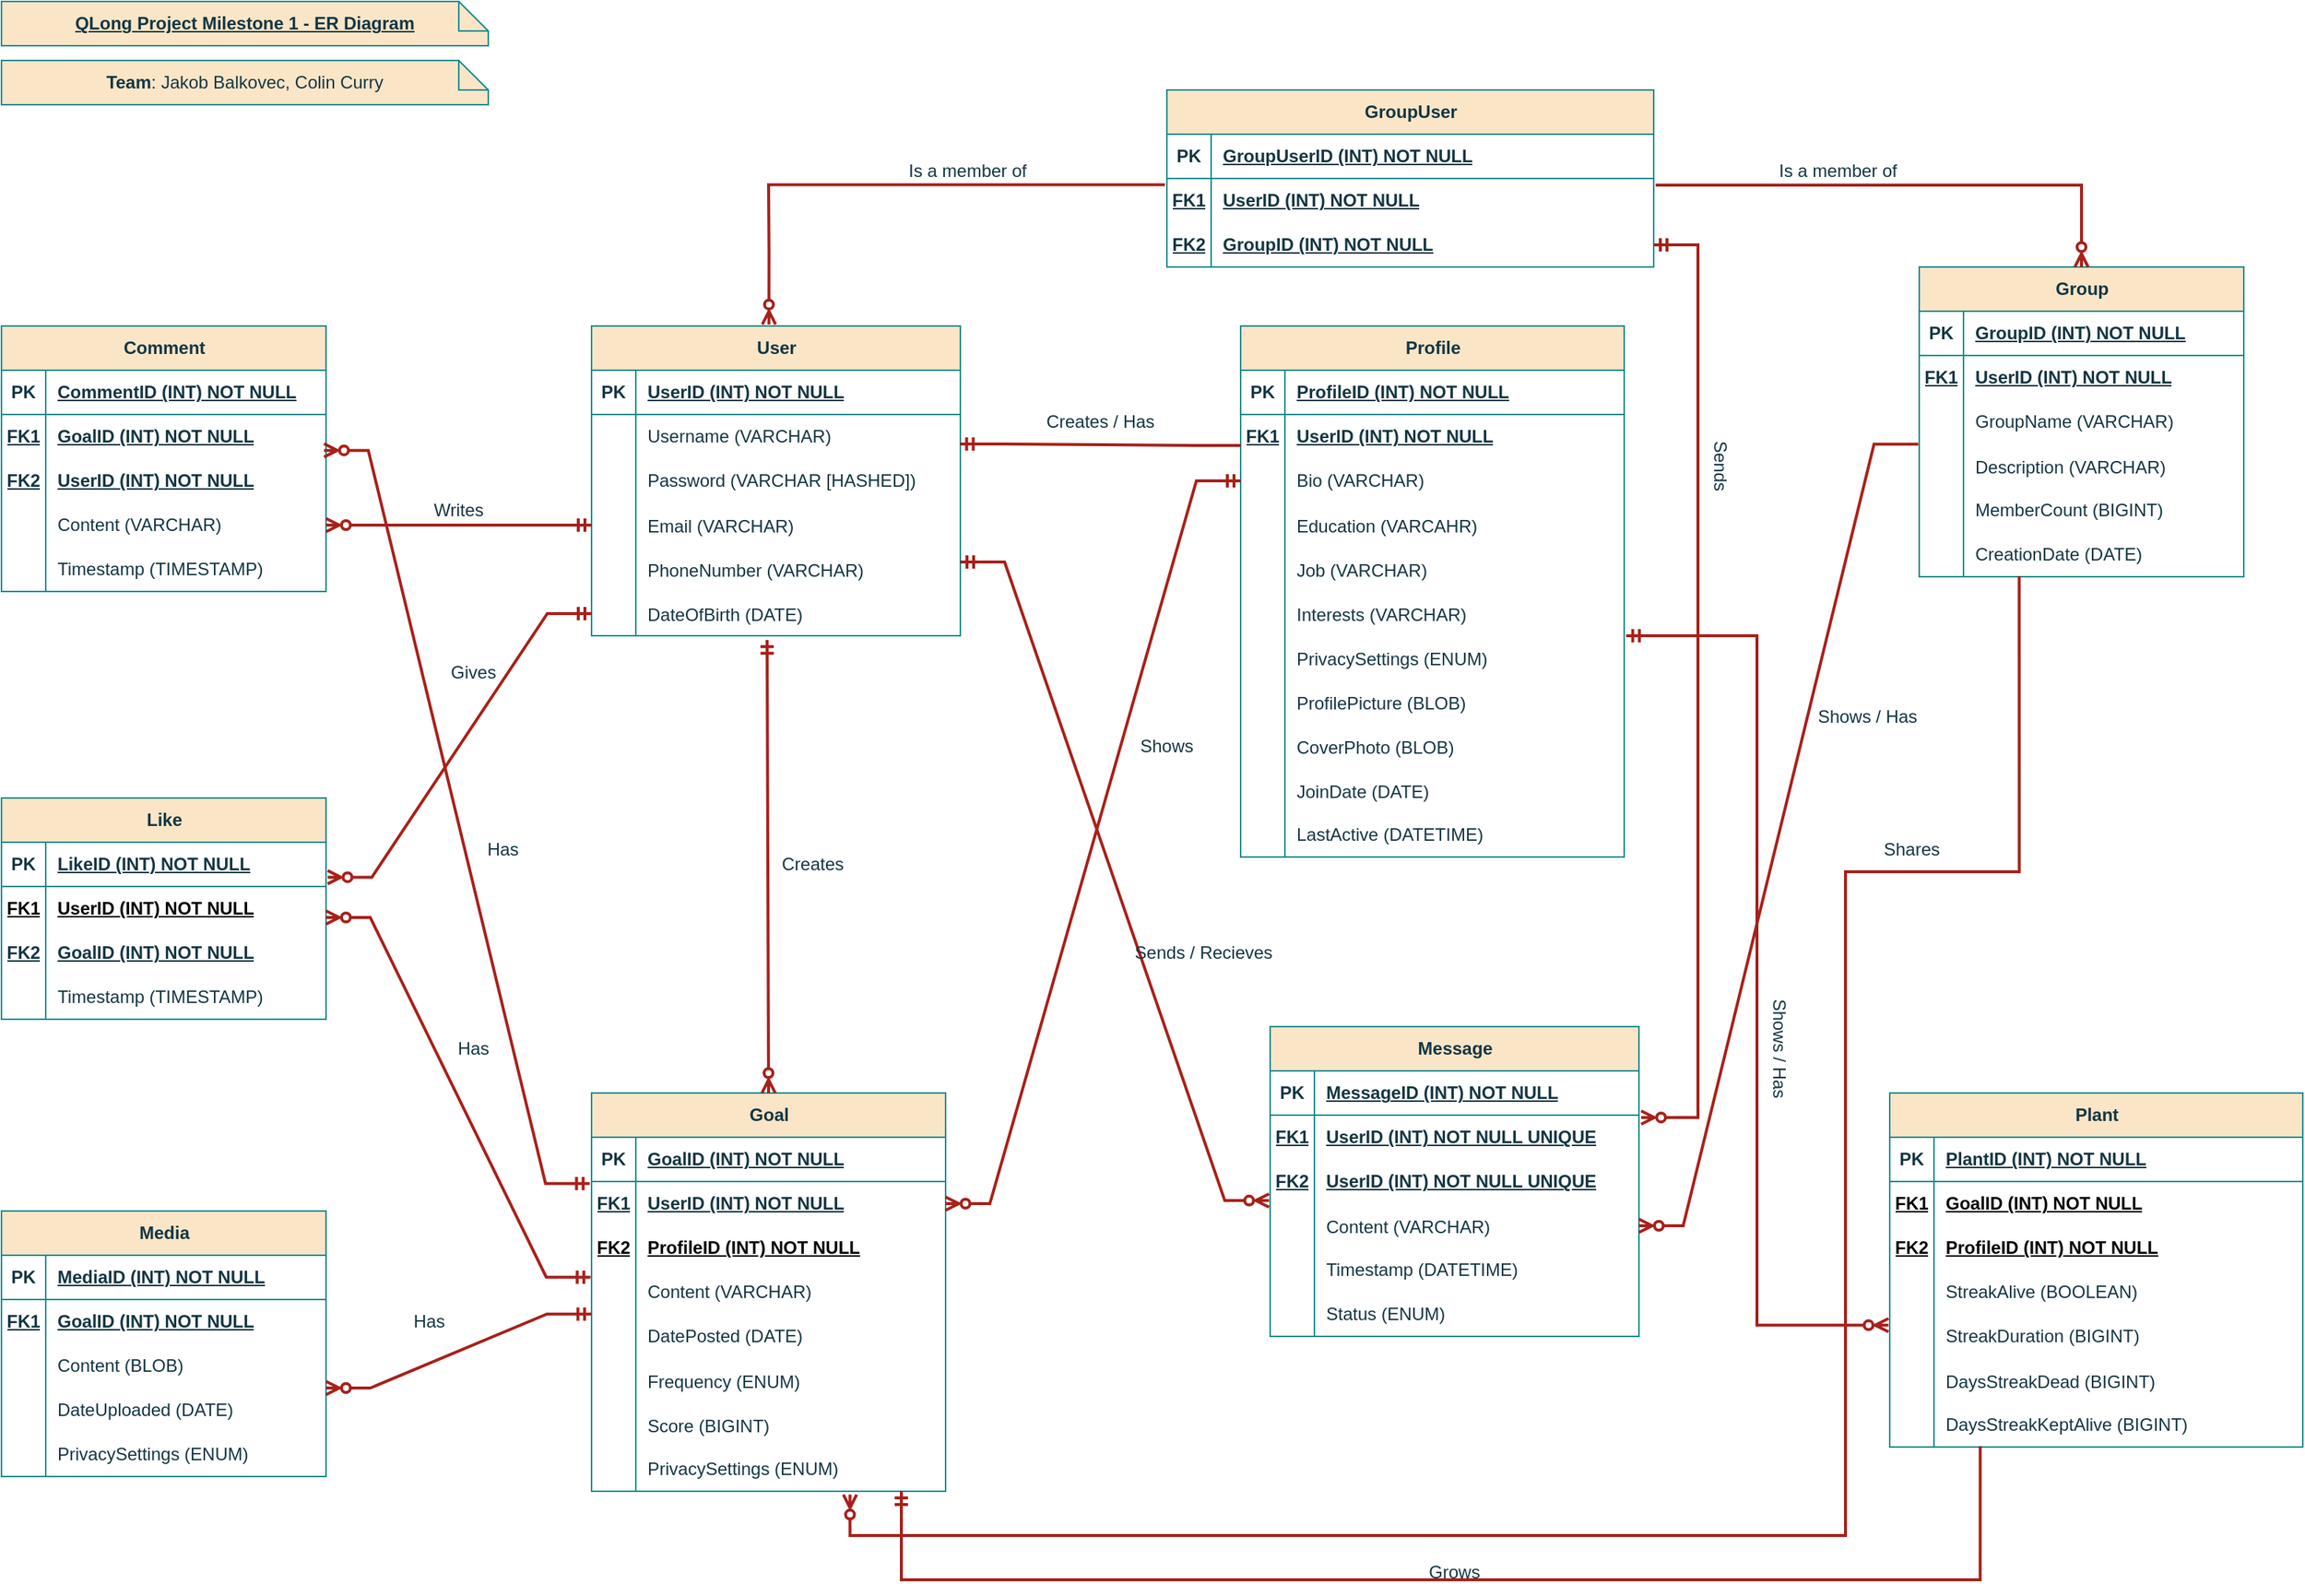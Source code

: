 <mxfile version="22.1.21" type="device">
  <diagram id="R2lEEEUBdFMjLlhIrx00" name="Page-1">
    <mxGraphModel dx="2537" dy="1005" grid="1" gridSize="10" guides="1" tooltips="1" connect="1" arrows="1" fold="1" page="1" pageScale="1" pageWidth="850" pageHeight="1100" math="0" shadow="0" extFonts="Permanent Marker^https://fonts.googleapis.com/css?family=Permanent+Marker">
      <root>
        <mxCell id="0" />
        <mxCell id="1" parent="0" />
        <mxCell id="otqlevIGzc1118veX2_U-1" value="&lt;b&gt;&lt;u&gt;QLong Project Milestone 1 - ER Diagram&lt;/u&gt;&lt;/b&gt;" style="shape=note;size=20;whiteSpace=wrap;html=1;strokeColor=#0F8B8D;fontColor=#143642;fillColor=#FAE5C7;labelBackgroundColor=none;" parent="1" vertex="1">
          <mxGeometry x="-720" y="20" width="330" height="30" as="geometry" />
        </mxCell>
        <mxCell id="otqlevIGzc1118veX2_U-2" value="&lt;b&gt;Team&lt;/b&gt;: Jakob Balkovec, Colin Curry" style="shape=note;size=20;whiteSpace=wrap;html=1;strokeColor=#0F8B8D;fontColor=#143642;fillColor=#FAE5C7;labelBackgroundColor=none;" parent="1" vertex="1">
          <mxGeometry x="-720" y="60" width="330" height="30" as="geometry" />
        </mxCell>
        <mxCell id="otqlevIGzc1118veX2_U-3" value="User" style="shape=table;startSize=30;container=1;collapsible=1;childLayout=tableLayout;fixedRows=1;rowLines=0;fontStyle=1;align=center;resizeLast=1;html=1;strokeColor=#0F8B8D;fontColor=#143642;fillColor=#FAE5C7;labelBackgroundColor=none;" parent="1" vertex="1">
          <mxGeometry x="-320" y="240" width="250" height="210" as="geometry" />
        </mxCell>
        <mxCell id="otqlevIGzc1118veX2_U-4" value="" style="shape=tableRow;horizontal=0;startSize=0;swimlaneHead=0;swimlaneBody=0;fillColor=none;collapsible=0;dropTarget=0;points=[[0,0.5],[1,0.5]];portConstraint=eastwest;top=0;left=0;right=0;bottom=1;strokeColor=#0F8B8D;fontColor=#143642;labelBackgroundColor=none;" parent="otqlevIGzc1118veX2_U-3" vertex="1">
          <mxGeometry y="30" width="250" height="30" as="geometry" />
        </mxCell>
        <mxCell id="otqlevIGzc1118veX2_U-5" value="PK" style="shape=partialRectangle;connectable=0;fillColor=none;top=0;left=0;bottom=0;right=0;fontStyle=1;overflow=hidden;whiteSpace=wrap;html=1;strokeColor=#0F8B8D;fontColor=#143642;labelBackgroundColor=none;" parent="otqlevIGzc1118veX2_U-4" vertex="1">
          <mxGeometry width="30" height="30" as="geometry">
            <mxRectangle width="30" height="30" as="alternateBounds" />
          </mxGeometry>
        </mxCell>
        <mxCell id="otqlevIGzc1118veX2_U-6" value="UserID (INT) NOT NULL" style="shape=partialRectangle;connectable=0;fillColor=none;top=0;left=0;bottom=0;right=0;align=left;spacingLeft=6;fontStyle=5;overflow=hidden;whiteSpace=wrap;html=1;strokeColor=#0F8B8D;fontColor=#143642;labelBackgroundColor=none;" parent="otqlevIGzc1118veX2_U-4" vertex="1">
          <mxGeometry x="30" width="220" height="30" as="geometry">
            <mxRectangle width="220" height="30" as="alternateBounds" />
          </mxGeometry>
        </mxCell>
        <mxCell id="otqlevIGzc1118veX2_U-7" value="" style="shape=tableRow;horizontal=0;startSize=0;swimlaneHead=0;swimlaneBody=0;fillColor=none;collapsible=0;dropTarget=0;points=[[0,0.5],[1,0.5]];portConstraint=eastwest;top=0;left=0;right=0;bottom=0;strokeColor=#0F8B8D;fontColor=#143642;labelBackgroundColor=none;" parent="otqlevIGzc1118veX2_U-3" vertex="1">
          <mxGeometry y="60" width="250" height="30" as="geometry" />
        </mxCell>
        <mxCell id="otqlevIGzc1118veX2_U-8" value="" style="shape=partialRectangle;connectable=0;fillColor=none;top=0;left=0;bottom=0;right=0;editable=1;overflow=hidden;whiteSpace=wrap;html=1;strokeColor=#0F8B8D;fontColor=#143642;labelBackgroundColor=none;" parent="otqlevIGzc1118veX2_U-7" vertex="1">
          <mxGeometry width="30" height="30" as="geometry">
            <mxRectangle width="30" height="30" as="alternateBounds" />
          </mxGeometry>
        </mxCell>
        <mxCell id="otqlevIGzc1118veX2_U-9" value="Username (VARCHAR)" style="shape=partialRectangle;connectable=0;fillColor=none;top=0;left=0;bottom=0;right=0;align=left;spacingLeft=6;overflow=hidden;whiteSpace=wrap;html=1;strokeColor=#0F8B8D;fontColor=#143642;labelBackgroundColor=none;" parent="otqlevIGzc1118veX2_U-7" vertex="1">
          <mxGeometry x="30" width="220" height="30" as="geometry">
            <mxRectangle width="220" height="30" as="alternateBounds" />
          </mxGeometry>
        </mxCell>
        <mxCell id="otqlevIGzc1118veX2_U-10" value="" style="shape=tableRow;horizontal=0;startSize=0;swimlaneHead=0;swimlaneBody=0;fillColor=none;collapsible=0;dropTarget=0;points=[[0,0.5],[1,0.5]];portConstraint=eastwest;top=0;left=0;right=0;bottom=0;strokeColor=#0F8B8D;fontColor=#143642;labelBackgroundColor=none;" parent="otqlevIGzc1118veX2_U-3" vertex="1">
          <mxGeometry y="90" width="250" height="30" as="geometry" />
        </mxCell>
        <mxCell id="otqlevIGzc1118veX2_U-11" value="" style="shape=partialRectangle;connectable=0;fillColor=none;top=0;left=0;bottom=0;right=0;editable=1;overflow=hidden;whiteSpace=wrap;html=1;strokeColor=#0F8B8D;fontColor=#143642;labelBackgroundColor=none;" parent="otqlevIGzc1118veX2_U-10" vertex="1">
          <mxGeometry width="30" height="30" as="geometry">
            <mxRectangle width="30" height="30" as="alternateBounds" />
          </mxGeometry>
        </mxCell>
        <mxCell id="otqlevIGzc1118veX2_U-12" value="Password (VARCHAR [HASHED])" style="shape=partialRectangle;connectable=0;fillColor=none;top=0;left=0;bottom=0;right=0;align=left;spacingLeft=6;overflow=hidden;whiteSpace=wrap;html=1;strokeColor=#0F8B8D;fontColor=#143642;labelBackgroundColor=none;" parent="otqlevIGzc1118veX2_U-10" vertex="1">
          <mxGeometry x="30" width="220" height="30" as="geometry">
            <mxRectangle width="220" height="30" as="alternateBounds" />
          </mxGeometry>
        </mxCell>
        <mxCell id="otqlevIGzc1118veX2_U-256" value="" style="shape=tableRow;horizontal=0;startSize=0;swimlaneHead=0;swimlaneBody=0;fillColor=none;collapsible=0;dropTarget=0;points=[[0,0.5],[1,0.5]];portConstraint=eastwest;top=0;left=0;right=0;bottom=0;strokeColor=#0F8B8D;fontColor=#143642;labelBackgroundColor=none;" parent="otqlevIGzc1118veX2_U-3" vertex="1">
          <mxGeometry y="120" width="250" height="30" as="geometry" />
        </mxCell>
        <mxCell id="otqlevIGzc1118veX2_U-257" value="" style="shape=partialRectangle;connectable=0;fillColor=none;top=0;left=0;bottom=0;right=0;editable=1;overflow=hidden;strokeColor=#0F8B8D;fontColor=#143642;labelBackgroundColor=none;" parent="otqlevIGzc1118veX2_U-256" vertex="1">
          <mxGeometry width="30" height="30" as="geometry">
            <mxRectangle width="30" height="30" as="alternateBounds" />
          </mxGeometry>
        </mxCell>
        <mxCell id="otqlevIGzc1118veX2_U-258" value="Email (VARCHAR)" style="shape=partialRectangle;connectable=0;fillColor=none;top=0;left=0;bottom=0;right=0;align=left;spacingLeft=6;overflow=hidden;strokeColor=#0F8B8D;fontColor=#143642;labelBackgroundColor=none;" parent="otqlevIGzc1118veX2_U-256" vertex="1">
          <mxGeometry x="30" width="220" height="30" as="geometry">
            <mxRectangle width="220" height="30" as="alternateBounds" />
          </mxGeometry>
        </mxCell>
        <mxCell id="l8Zp7Fl75b_rVnFLaEtx-58" value="" style="shape=tableRow;horizontal=0;startSize=0;swimlaneHead=0;swimlaneBody=0;fillColor=none;collapsible=0;dropTarget=0;points=[[0,0.5],[1,0.5]];portConstraint=eastwest;top=0;left=0;right=0;bottom=0;strokeColor=#0F8B8D;fontColor=#143642;" parent="otqlevIGzc1118veX2_U-3" vertex="1">
          <mxGeometry y="150" width="250" height="30" as="geometry" />
        </mxCell>
        <mxCell id="l8Zp7Fl75b_rVnFLaEtx-59" value="" style="shape=partialRectangle;connectable=0;fillColor=none;top=0;left=0;bottom=0;right=0;editable=1;overflow=hidden;strokeColor=#0F8B8D;fontColor=#143642;" parent="l8Zp7Fl75b_rVnFLaEtx-58" vertex="1">
          <mxGeometry width="30" height="30" as="geometry">
            <mxRectangle width="30" height="30" as="alternateBounds" />
          </mxGeometry>
        </mxCell>
        <mxCell id="l8Zp7Fl75b_rVnFLaEtx-60" value="PhoneNumber (VARCHAR)" style="shape=partialRectangle;connectable=0;fillColor=none;top=0;left=0;bottom=0;right=0;align=left;spacingLeft=6;overflow=hidden;strokeColor=#0F8B8D;fontColor=#143642;" parent="l8Zp7Fl75b_rVnFLaEtx-58" vertex="1">
          <mxGeometry x="30" width="220" height="30" as="geometry">
            <mxRectangle width="220" height="30" as="alternateBounds" />
          </mxGeometry>
        </mxCell>
        <mxCell id="otqlevIGzc1118veX2_U-260" value="" style="shape=tableRow;horizontal=0;startSize=0;swimlaneHead=0;swimlaneBody=0;fillColor=none;collapsible=0;dropTarget=0;points=[[0,0.5],[1,0.5]];portConstraint=eastwest;top=0;left=0;right=0;bottom=0;strokeColor=#0F8B8D;fontColor=#143642;labelBackgroundColor=none;" parent="otqlevIGzc1118veX2_U-3" vertex="1">
          <mxGeometry y="180" width="250" height="30" as="geometry" />
        </mxCell>
        <mxCell id="otqlevIGzc1118veX2_U-261" value="" style="shape=partialRectangle;connectable=0;fillColor=none;top=0;left=0;bottom=0;right=0;editable=1;overflow=hidden;strokeColor=#0F8B8D;fontColor=#143642;labelBackgroundColor=none;" parent="otqlevIGzc1118veX2_U-260" vertex="1">
          <mxGeometry width="30" height="30" as="geometry">
            <mxRectangle width="30" height="30" as="alternateBounds" />
          </mxGeometry>
        </mxCell>
        <mxCell id="otqlevIGzc1118veX2_U-262" value="DateOfBirth (DATE)" style="shape=partialRectangle;connectable=0;fillColor=none;top=0;left=0;bottom=0;right=0;align=left;spacingLeft=6;overflow=hidden;strokeColor=#0F8B8D;fontColor=#143642;labelBackgroundColor=none;" parent="otqlevIGzc1118veX2_U-260" vertex="1">
          <mxGeometry x="30" width="220" height="30" as="geometry">
            <mxRectangle width="220" height="30" as="alternateBounds" />
          </mxGeometry>
        </mxCell>
        <mxCell id="otqlevIGzc1118veX2_U-29" value="Media" style="shape=table;startSize=30;container=1;collapsible=1;childLayout=tableLayout;fixedRows=1;rowLines=0;fontStyle=1;align=center;resizeLast=1;html=1;strokeColor=#0F8B8D;fontColor=#143642;fillColor=#FAE5C7;labelBackgroundColor=none;" parent="1" vertex="1">
          <mxGeometry x="-720" y="840" width="220" height="180" as="geometry" />
        </mxCell>
        <mxCell id="otqlevIGzc1118veX2_U-30" value="" style="shape=tableRow;horizontal=0;startSize=0;swimlaneHead=0;swimlaneBody=0;fillColor=none;collapsible=0;dropTarget=0;points=[[0,0.5],[1,0.5]];portConstraint=eastwest;top=0;left=0;right=0;bottom=1;strokeColor=#0F8B8D;fontColor=#143642;labelBackgroundColor=none;" parent="otqlevIGzc1118veX2_U-29" vertex="1">
          <mxGeometry y="30" width="220" height="30" as="geometry" />
        </mxCell>
        <mxCell id="otqlevIGzc1118veX2_U-31" value="PK" style="shape=partialRectangle;connectable=0;fillColor=none;top=0;left=0;bottom=0;right=0;fontStyle=1;overflow=hidden;whiteSpace=wrap;html=1;strokeColor=#0F8B8D;fontColor=#143642;labelBackgroundColor=none;" parent="otqlevIGzc1118veX2_U-30" vertex="1">
          <mxGeometry width="30" height="30" as="geometry">
            <mxRectangle width="30" height="30" as="alternateBounds" />
          </mxGeometry>
        </mxCell>
        <mxCell id="otqlevIGzc1118veX2_U-32" value="MediaID (INT) NOT NULL" style="shape=partialRectangle;connectable=0;fillColor=none;top=0;left=0;bottom=0;right=0;align=left;spacingLeft=6;fontStyle=5;overflow=hidden;whiteSpace=wrap;html=1;strokeColor=#0F8B8D;fontColor=#143642;labelBackgroundColor=none;" parent="otqlevIGzc1118veX2_U-30" vertex="1">
          <mxGeometry x="30" width="190" height="30" as="geometry">
            <mxRectangle width="190" height="30" as="alternateBounds" />
          </mxGeometry>
        </mxCell>
        <mxCell id="otqlevIGzc1118veX2_U-318" value="" style="shape=tableRow;horizontal=0;startSize=0;swimlaneHead=0;swimlaneBody=0;fillColor=none;collapsible=0;dropTarget=0;points=[[0,0.5],[1,0.5]];portConstraint=eastwest;top=0;left=0;right=0;bottom=0;strokeColor=#0F8B8D;fontColor=#143642;labelBackgroundColor=none;" parent="otqlevIGzc1118veX2_U-29" vertex="1">
          <mxGeometry y="60" width="220" height="30" as="geometry" />
        </mxCell>
        <mxCell id="otqlevIGzc1118veX2_U-319" value="FK1" style="shape=partialRectangle;connectable=0;fillColor=none;top=0;left=0;bottom=0;right=0;fontStyle=5;overflow=hidden;whiteSpace=wrap;html=1;strokeColor=#0F8B8D;fontColor=#143642;labelBackgroundColor=none;" parent="otqlevIGzc1118veX2_U-318" vertex="1">
          <mxGeometry width="30" height="30" as="geometry">
            <mxRectangle width="30" height="30" as="alternateBounds" />
          </mxGeometry>
        </mxCell>
        <mxCell id="otqlevIGzc1118veX2_U-320" value="&lt;b&gt;&lt;u&gt;GoalID (INT) NOT NULL&lt;/u&gt;&lt;/b&gt;" style="shape=partialRectangle;connectable=0;fillColor=none;top=0;left=0;bottom=0;right=0;align=left;spacingLeft=6;fontStyle=0;overflow=hidden;whiteSpace=wrap;html=1;strokeColor=#0F8B8D;fontColor=#143642;labelBackgroundColor=none;" parent="otqlevIGzc1118veX2_U-318" vertex="1">
          <mxGeometry x="30" width="190" height="30" as="geometry">
            <mxRectangle width="190" height="30" as="alternateBounds" />
          </mxGeometry>
        </mxCell>
        <mxCell id="otqlevIGzc1118veX2_U-33" value="" style="shape=tableRow;horizontal=0;startSize=0;swimlaneHead=0;swimlaneBody=0;fillColor=none;collapsible=0;dropTarget=0;points=[[0,0.5],[1,0.5]];portConstraint=eastwest;top=0;left=0;right=0;bottom=0;strokeColor=#0F8B8D;fontColor=#143642;labelBackgroundColor=none;" parent="otqlevIGzc1118veX2_U-29" vertex="1">
          <mxGeometry y="90" width="220" height="30" as="geometry" />
        </mxCell>
        <mxCell id="otqlevIGzc1118veX2_U-34" value="" style="shape=partialRectangle;connectable=0;fillColor=none;top=0;left=0;bottom=0;right=0;editable=1;overflow=hidden;whiteSpace=wrap;html=1;strokeColor=#0F8B8D;fontColor=#143642;labelBackgroundColor=none;" parent="otqlevIGzc1118veX2_U-33" vertex="1">
          <mxGeometry width="30" height="30" as="geometry">
            <mxRectangle width="30" height="30" as="alternateBounds" />
          </mxGeometry>
        </mxCell>
        <mxCell id="otqlevIGzc1118veX2_U-35" value="Content (BLOB)" style="shape=partialRectangle;connectable=0;fillColor=none;top=0;left=0;bottom=0;right=0;align=left;spacingLeft=6;overflow=hidden;whiteSpace=wrap;html=1;strokeColor=#0F8B8D;fontColor=#143642;labelBackgroundColor=none;" parent="otqlevIGzc1118veX2_U-33" vertex="1">
          <mxGeometry x="30" width="190" height="30" as="geometry">
            <mxRectangle width="190" height="30" as="alternateBounds" />
          </mxGeometry>
        </mxCell>
        <mxCell id="otqlevIGzc1118veX2_U-36" value="" style="shape=tableRow;horizontal=0;startSize=0;swimlaneHead=0;swimlaneBody=0;fillColor=none;collapsible=0;dropTarget=0;points=[[0,0.5],[1,0.5]];portConstraint=eastwest;top=0;left=0;right=0;bottom=0;strokeColor=#0F8B8D;fontColor=#143642;labelBackgroundColor=none;" parent="otqlevIGzc1118veX2_U-29" vertex="1">
          <mxGeometry y="120" width="220" height="30" as="geometry" />
        </mxCell>
        <mxCell id="otqlevIGzc1118veX2_U-37" value="" style="shape=partialRectangle;connectable=0;fillColor=none;top=0;left=0;bottom=0;right=0;editable=1;overflow=hidden;whiteSpace=wrap;html=1;strokeColor=#0F8B8D;fontColor=#143642;labelBackgroundColor=none;" parent="otqlevIGzc1118veX2_U-36" vertex="1">
          <mxGeometry width="30" height="30" as="geometry">
            <mxRectangle width="30" height="30" as="alternateBounds" />
          </mxGeometry>
        </mxCell>
        <mxCell id="otqlevIGzc1118veX2_U-38" value="DateUploaded (DATE)" style="shape=partialRectangle;connectable=0;fillColor=none;top=0;left=0;bottom=0;right=0;align=left;spacingLeft=6;overflow=hidden;whiteSpace=wrap;html=1;strokeColor=#0F8B8D;fontColor=#143642;labelBackgroundColor=none;" parent="otqlevIGzc1118veX2_U-36" vertex="1">
          <mxGeometry x="30" width="190" height="30" as="geometry">
            <mxRectangle width="190" height="30" as="alternateBounds" />
          </mxGeometry>
        </mxCell>
        <mxCell id="otqlevIGzc1118veX2_U-39" value="" style="shape=tableRow;horizontal=0;startSize=0;swimlaneHead=0;swimlaneBody=0;fillColor=none;collapsible=0;dropTarget=0;points=[[0,0.5],[1,0.5]];portConstraint=eastwest;top=0;left=0;right=0;bottom=0;strokeColor=#0F8B8D;fontColor=#143642;labelBackgroundColor=none;" parent="otqlevIGzc1118veX2_U-29" vertex="1">
          <mxGeometry y="150" width="220" height="30" as="geometry" />
        </mxCell>
        <mxCell id="otqlevIGzc1118veX2_U-40" value="" style="shape=partialRectangle;connectable=0;fillColor=none;top=0;left=0;bottom=0;right=0;editable=1;overflow=hidden;whiteSpace=wrap;html=1;strokeColor=#0F8B8D;fontColor=#143642;labelBackgroundColor=none;" parent="otqlevIGzc1118veX2_U-39" vertex="1">
          <mxGeometry width="30" height="30" as="geometry">
            <mxRectangle width="30" height="30" as="alternateBounds" />
          </mxGeometry>
        </mxCell>
        <mxCell id="otqlevIGzc1118veX2_U-41" value="PrivacySettings (ENUM)" style="shape=partialRectangle;connectable=0;fillColor=none;top=0;left=0;bottom=0;right=0;align=left;spacingLeft=6;overflow=hidden;whiteSpace=wrap;html=1;strokeColor=#0F8B8D;fontColor=#143642;labelBackgroundColor=none;" parent="otqlevIGzc1118veX2_U-39" vertex="1">
          <mxGeometry x="30" width="190" height="30" as="geometry">
            <mxRectangle width="190" height="30" as="alternateBounds" />
          </mxGeometry>
        </mxCell>
        <mxCell id="otqlevIGzc1118veX2_U-55" value="Message" style="shape=table;startSize=30;container=1;collapsible=1;childLayout=tableLayout;fixedRows=1;rowLines=0;fontStyle=1;align=center;resizeLast=1;html=1;strokeColor=#0F8B8D;fontColor=#143642;fillColor=#FAE5C7;labelBackgroundColor=none;" parent="1" vertex="1">
          <mxGeometry x="140" y="715" width="250" height="210" as="geometry" />
        </mxCell>
        <mxCell id="otqlevIGzc1118veX2_U-56" value="" style="shape=tableRow;horizontal=0;startSize=0;swimlaneHead=0;swimlaneBody=0;fillColor=none;collapsible=0;dropTarget=0;points=[[0,0.5],[1,0.5]];portConstraint=eastwest;top=0;left=0;right=0;bottom=1;strokeColor=#0F8B8D;fontColor=#143642;labelBackgroundColor=none;" parent="otqlevIGzc1118veX2_U-55" vertex="1">
          <mxGeometry y="30" width="250" height="30" as="geometry" />
        </mxCell>
        <mxCell id="otqlevIGzc1118veX2_U-57" value="PK" style="shape=partialRectangle;connectable=0;fillColor=none;top=0;left=0;bottom=0;right=0;fontStyle=1;overflow=hidden;whiteSpace=wrap;html=1;strokeColor=#0F8B8D;fontColor=#143642;labelBackgroundColor=none;" parent="otqlevIGzc1118veX2_U-56" vertex="1">
          <mxGeometry width="30" height="30" as="geometry">
            <mxRectangle width="30" height="30" as="alternateBounds" />
          </mxGeometry>
        </mxCell>
        <mxCell id="otqlevIGzc1118veX2_U-58" value="MessageID (INT) NOT NULL" style="shape=partialRectangle;connectable=0;fillColor=none;top=0;left=0;bottom=0;right=0;align=left;spacingLeft=6;fontStyle=5;overflow=hidden;whiteSpace=wrap;html=1;strokeColor=#0F8B8D;fontColor=#143642;labelBackgroundColor=none;" parent="otqlevIGzc1118veX2_U-56" vertex="1">
          <mxGeometry x="30" width="220" height="30" as="geometry">
            <mxRectangle width="220" height="30" as="alternateBounds" />
          </mxGeometry>
        </mxCell>
        <mxCell id="l8Zp7Fl75b_rVnFLaEtx-61" value="" style="shape=tableRow;horizontal=0;startSize=0;swimlaneHead=0;swimlaneBody=0;fillColor=none;collapsible=0;dropTarget=0;points=[[0,0.5],[1,0.5]];portConstraint=eastwest;top=0;left=0;right=0;bottom=0;strokeColor=#0F8B8D;fontColor=#143642;" parent="otqlevIGzc1118veX2_U-55" vertex="1">
          <mxGeometry y="60" width="250" height="30" as="geometry" />
        </mxCell>
        <mxCell id="l8Zp7Fl75b_rVnFLaEtx-62" value="&lt;b&gt;&lt;u&gt;FK1&lt;/u&gt;&lt;/b&gt;" style="shape=partialRectangle;connectable=0;fillColor=none;top=0;left=0;bottom=0;right=0;fontStyle=0;overflow=hidden;whiteSpace=wrap;html=1;strokeColor=#0F8B8D;fontColor=#143642;" parent="l8Zp7Fl75b_rVnFLaEtx-61" vertex="1">
          <mxGeometry width="30" height="30" as="geometry">
            <mxRectangle width="30" height="30" as="alternateBounds" />
          </mxGeometry>
        </mxCell>
        <mxCell id="l8Zp7Fl75b_rVnFLaEtx-63" value="&lt;b&gt;&lt;u&gt;UserID (INT) NOT NULL UNIQUE&lt;/u&gt;&lt;/b&gt;" style="shape=partialRectangle;connectable=0;fillColor=none;top=0;left=0;bottom=0;right=0;align=left;spacingLeft=6;fontStyle=0;overflow=hidden;whiteSpace=wrap;html=1;strokeColor=#0F8B8D;fontColor=#143642;" parent="l8Zp7Fl75b_rVnFLaEtx-61" vertex="1">
          <mxGeometry x="30" width="220" height="30" as="geometry">
            <mxRectangle width="220" height="30" as="alternateBounds" />
          </mxGeometry>
        </mxCell>
        <mxCell id="l8Zp7Fl75b_rVnFLaEtx-64" value="" style="shape=tableRow;horizontal=0;startSize=0;swimlaneHead=0;swimlaneBody=0;fillColor=none;collapsible=0;dropTarget=0;points=[[0,0.5],[1,0.5]];portConstraint=eastwest;top=0;left=0;right=0;bottom=0;strokeColor=#0F8B8D;fontColor=#143642;" parent="otqlevIGzc1118veX2_U-55" vertex="1">
          <mxGeometry y="90" width="250" height="30" as="geometry" />
        </mxCell>
        <mxCell id="l8Zp7Fl75b_rVnFLaEtx-65" value="&lt;b&gt;&lt;u&gt;FK2&lt;/u&gt;&lt;/b&gt;" style="shape=partialRectangle;connectable=0;fillColor=none;top=0;left=0;bottom=0;right=0;fontStyle=0;overflow=hidden;whiteSpace=wrap;html=1;strokeColor=#0F8B8D;fontColor=#143642;" parent="l8Zp7Fl75b_rVnFLaEtx-64" vertex="1">
          <mxGeometry width="30" height="30" as="geometry">
            <mxRectangle width="30" height="30" as="alternateBounds" />
          </mxGeometry>
        </mxCell>
        <mxCell id="l8Zp7Fl75b_rVnFLaEtx-66" value="&lt;b&gt;&lt;u&gt;UserID (INT) NOT NULL UNIQUE&lt;/u&gt;&lt;/b&gt;" style="shape=partialRectangle;connectable=0;fillColor=none;top=0;left=0;bottom=0;right=0;align=left;spacingLeft=6;fontStyle=0;overflow=hidden;whiteSpace=wrap;html=1;strokeColor=#0F8B8D;fontColor=#143642;" parent="l8Zp7Fl75b_rVnFLaEtx-64" vertex="1">
          <mxGeometry x="30" width="220" height="30" as="geometry">
            <mxRectangle width="220" height="30" as="alternateBounds" />
          </mxGeometry>
        </mxCell>
        <mxCell id="otqlevIGzc1118veX2_U-331" value="" style="shape=tableRow;horizontal=0;startSize=0;swimlaneHead=0;swimlaneBody=0;fillColor=none;collapsible=0;dropTarget=0;points=[[0,0.5],[1,0.5]];portConstraint=eastwest;top=0;left=0;right=0;bottom=0;strokeColor=#0F8B8D;fontColor=#143642;labelBackgroundColor=none;" parent="otqlevIGzc1118veX2_U-55" vertex="1">
          <mxGeometry y="120" width="250" height="30" as="geometry" />
        </mxCell>
        <mxCell id="otqlevIGzc1118veX2_U-332" value="" style="shape=partialRectangle;connectable=0;fillColor=none;top=0;left=0;bottom=0;right=0;editable=1;overflow=hidden;strokeColor=#0F8B8D;fontColor=#143642;labelBackgroundColor=none;" parent="otqlevIGzc1118veX2_U-331" vertex="1">
          <mxGeometry width="30" height="30" as="geometry">
            <mxRectangle width="30" height="30" as="alternateBounds" />
          </mxGeometry>
        </mxCell>
        <mxCell id="otqlevIGzc1118veX2_U-333" value="Content (VARCHAR)" style="shape=partialRectangle;connectable=0;fillColor=none;top=0;left=0;bottom=0;right=0;align=left;spacingLeft=6;overflow=hidden;strokeColor=#0F8B8D;fontColor=#143642;labelBackgroundColor=none;" parent="otqlevIGzc1118veX2_U-331" vertex="1">
          <mxGeometry x="30" width="220" height="30" as="geometry">
            <mxRectangle width="220" height="30" as="alternateBounds" />
          </mxGeometry>
        </mxCell>
        <mxCell id="otqlevIGzc1118veX2_U-62" value="" style="shape=tableRow;horizontal=0;startSize=0;swimlaneHead=0;swimlaneBody=0;fillColor=none;collapsible=0;dropTarget=0;points=[[0,0.5],[1,0.5]];portConstraint=eastwest;top=0;left=0;right=0;bottom=0;strokeColor=#0F8B8D;fontColor=#143642;labelBackgroundColor=none;" parent="otqlevIGzc1118veX2_U-55" vertex="1">
          <mxGeometry y="150" width="250" height="30" as="geometry" />
        </mxCell>
        <mxCell id="otqlevIGzc1118veX2_U-63" value="" style="shape=partialRectangle;connectable=0;fillColor=none;top=0;left=0;bottom=0;right=0;editable=1;overflow=hidden;whiteSpace=wrap;html=1;strokeColor=#0F8B8D;fontColor=#143642;labelBackgroundColor=none;" parent="otqlevIGzc1118veX2_U-62" vertex="1">
          <mxGeometry width="30" height="30" as="geometry">
            <mxRectangle width="30" height="30" as="alternateBounds" />
          </mxGeometry>
        </mxCell>
        <mxCell id="otqlevIGzc1118veX2_U-64" value="Timestamp (DATETIME)" style="shape=partialRectangle;connectable=0;fillColor=none;top=0;left=0;bottom=0;right=0;align=left;spacingLeft=6;overflow=hidden;whiteSpace=wrap;html=1;strokeColor=#0F8B8D;fontColor=#143642;labelBackgroundColor=none;" parent="otqlevIGzc1118veX2_U-62" vertex="1">
          <mxGeometry x="30" width="220" height="30" as="geometry">
            <mxRectangle width="220" height="30" as="alternateBounds" />
          </mxGeometry>
        </mxCell>
        <mxCell id="otqlevIGzc1118veX2_U-65" value="" style="shape=tableRow;horizontal=0;startSize=0;swimlaneHead=0;swimlaneBody=0;fillColor=none;collapsible=0;dropTarget=0;points=[[0,0.5],[1,0.5]];portConstraint=eastwest;top=0;left=0;right=0;bottom=0;strokeColor=#0F8B8D;fontColor=#143642;labelBackgroundColor=none;" parent="otqlevIGzc1118veX2_U-55" vertex="1">
          <mxGeometry y="180" width="250" height="30" as="geometry" />
        </mxCell>
        <mxCell id="otqlevIGzc1118veX2_U-66" value="" style="shape=partialRectangle;connectable=0;fillColor=none;top=0;left=0;bottom=0;right=0;editable=1;overflow=hidden;whiteSpace=wrap;html=1;strokeColor=#0F8B8D;fontColor=#143642;labelBackgroundColor=none;" parent="otqlevIGzc1118veX2_U-65" vertex="1">
          <mxGeometry width="30" height="30" as="geometry">
            <mxRectangle width="30" height="30" as="alternateBounds" />
          </mxGeometry>
        </mxCell>
        <mxCell id="otqlevIGzc1118veX2_U-67" value="Status (ENUM)" style="shape=partialRectangle;connectable=0;fillColor=none;top=0;left=0;bottom=0;right=0;align=left;spacingLeft=6;overflow=hidden;whiteSpace=wrap;html=1;strokeColor=#0F8B8D;fontColor=#143642;labelBackgroundColor=none;" parent="otqlevIGzc1118veX2_U-65" vertex="1">
          <mxGeometry x="30" width="220" height="30" as="geometry">
            <mxRectangle width="220" height="30" as="alternateBounds" />
          </mxGeometry>
        </mxCell>
        <mxCell id="otqlevIGzc1118veX2_U-98" value="Group" style="shape=table;startSize=30;container=1;collapsible=1;childLayout=tableLayout;fixedRows=1;rowLines=0;fontStyle=1;align=center;resizeLast=1;html=1;strokeColor=#0F8B8D;fontColor=#143642;fillColor=#FAE5C7;labelBackgroundColor=none;" parent="1" vertex="1">
          <mxGeometry x="580" y="200" width="220" height="210" as="geometry" />
        </mxCell>
        <mxCell id="otqlevIGzc1118veX2_U-99" value="" style="shape=tableRow;horizontal=0;startSize=0;swimlaneHead=0;swimlaneBody=0;fillColor=none;collapsible=0;dropTarget=0;points=[[0,0.5],[1,0.5]];portConstraint=eastwest;top=0;left=0;right=0;bottom=1;strokeColor=#0F8B8D;fontColor=#143642;labelBackgroundColor=none;" parent="otqlevIGzc1118veX2_U-98" vertex="1">
          <mxGeometry y="30" width="220" height="30" as="geometry" />
        </mxCell>
        <mxCell id="otqlevIGzc1118veX2_U-100" value="PK" style="shape=partialRectangle;connectable=0;fillColor=none;top=0;left=0;bottom=0;right=0;fontStyle=1;overflow=hidden;whiteSpace=wrap;html=1;strokeColor=#0F8B8D;fontColor=#143642;labelBackgroundColor=none;" parent="otqlevIGzc1118veX2_U-99" vertex="1">
          <mxGeometry width="30" height="30" as="geometry">
            <mxRectangle width="30" height="30" as="alternateBounds" />
          </mxGeometry>
        </mxCell>
        <mxCell id="otqlevIGzc1118veX2_U-101" value="GroupID (INT) NOT NULL" style="shape=partialRectangle;connectable=0;fillColor=none;top=0;left=0;bottom=0;right=0;align=left;spacingLeft=6;fontStyle=5;overflow=hidden;whiteSpace=wrap;html=1;strokeColor=#0F8B8D;fontColor=#143642;labelBackgroundColor=none;" parent="otqlevIGzc1118veX2_U-99" vertex="1">
          <mxGeometry x="30" width="190" height="30" as="geometry">
            <mxRectangle width="190" height="30" as="alternateBounds" />
          </mxGeometry>
        </mxCell>
        <mxCell id="otqlevIGzc1118veX2_U-346" value="" style="shape=tableRow;horizontal=0;startSize=0;swimlaneHead=0;swimlaneBody=0;fillColor=none;collapsible=0;dropTarget=0;points=[[0,0.5],[1,0.5]];portConstraint=eastwest;top=0;left=0;right=0;bottom=0;strokeColor=#0F8B8D;fontColor=#143642;labelBackgroundColor=none;" parent="otqlevIGzc1118veX2_U-98" vertex="1">
          <mxGeometry y="60" width="220" height="30" as="geometry" />
        </mxCell>
        <mxCell id="otqlevIGzc1118veX2_U-347" value="&lt;u&gt;&lt;b&gt;FK1&lt;/b&gt;&lt;/u&gt;" style="shape=partialRectangle;connectable=0;fillColor=none;top=0;left=0;bottom=0;right=0;fontStyle=0;overflow=hidden;whiteSpace=wrap;html=1;strokeColor=#0F8B8D;fontColor=#143642;labelBackgroundColor=none;" parent="otqlevIGzc1118veX2_U-346" vertex="1">
          <mxGeometry width="30" height="30" as="geometry">
            <mxRectangle width="30" height="30" as="alternateBounds" />
          </mxGeometry>
        </mxCell>
        <mxCell id="otqlevIGzc1118veX2_U-348" value="&lt;b&gt;&lt;u&gt;UserID (INT) NOT NULL&lt;/u&gt;&lt;/b&gt;" style="shape=partialRectangle;connectable=0;fillColor=none;top=0;left=0;bottom=0;right=0;align=left;spacingLeft=6;fontStyle=0;overflow=hidden;whiteSpace=wrap;html=1;strokeColor=#0F8B8D;fontColor=#143642;labelBackgroundColor=none;" parent="otqlevIGzc1118veX2_U-346" vertex="1">
          <mxGeometry x="30" width="190" height="30" as="geometry">
            <mxRectangle width="190" height="30" as="alternateBounds" />
          </mxGeometry>
        </mxCell>
        <mxCell id="otqlevIGzc1118veX2_U-102" value="" style="shape=tableRow;horizontal=0;startSize=0;swimlaneHead=0;swimlaneBody=0;fillColor=none;collapsible=0;dropTarget=0;points=[[0,0.5],[1,0.5]];portConstraint=eastwest;top=0;left=0;right=0;bottom=0;strokeColor=#0F8B8D;fontColor=#143642;labelBackgroundColor=none;" parent="otqlevIGzc1118veX2_U-98" vertex="1">
          <mxGeometry y="90" width="220" height="30" as="geometry" />
        </mxCell>
        <mxCell id="otqlevIGzc1118veX2_U-103" value="" style="shape=partialRectangle;connectable=0;fillColor=none;top=0;left=0;bottom=0;right=0;editable=1;overflow=hidden;whiteSpace=wrap;html=1;strokeColor=#0F8B8D;fontColor=#143642;labelBackgroundColor=none;" parent="otqlevIGzc1118veX2_U-102" vertex="1">
          <mxGeometry width="30" height="30" as="geometry">
            <mxRectangle width="30" height="30" as="alternateBounds" />
          </mxGeometry>
        </mxCell>
        <mxCell id="otqlevIGzc1118veX2_U-104" value="GroupName (VARCHAR)" style="shape=partialRectangle;connectable=0;fillColor=none;top=0;left=0;bottom=0;right=0;align=left;spacingLeft=6;overflow=hidden;whiteSpace=wrap;html=1;strokeColor=#0F8B8D;fontColor=#143642;labelBackgroundColor=none;" parent="otqlevIGzc1118veX2_U-102" vertex="1">
          <mxGeometry x="30" width="190" height="30" as="geometry">
            <mxRectangle width="190" height="30" as="alternateBounds" />
          </mxGeometry>
        </mxCell>
        <mxCell id="otqlevIGzc1118veX2_U-349" value="" style="shape=tableRow;horizontal=0;startSize=0;swimlaneHead=0;swimlaneBody=0;fillColor=none;collapsible=0;dropTarget=0;points=[[0,0.5],[1,0.5]];portConstraint=eastwest;top=0;left=0;right=0;bottom=0;strokeColor=#0F8B8D;fontColor=#143642;labelBackgroundColor=none;" parent="otqlevIGzc1118veX2_U-98" vertex="1">
          <mxGeometry y="120" width="220" height="30" as="geometry" />
        </mxCell>
        <mxCell id="otqlevIGzc1118veX2_U-350" value="" style="shape=partialRectangle;connectable=0;fillColor=none;top=0;left=0;bottom=0;right=0;editable=1;overflow=hidden;strokeColor=#0F8B8D;fontColor=#143642;labelBackgroundColor=none;" parent="otqlevIGzc1118veX2_U-349" vertex="1">
          <mxGeometry width="30" height="30" as="geometry">
            <mxRectangle width="30" height="30" as="alternateBounds" />
          </mxGeometry>
        </mxCell>
        <mxCell id="otqlevIGzc1118veX2_U-351" value="Description (VARCHAR)" style="shape=partialRectangle;connectable=0;fillColor=none;top=0;left=0;bottom=0;right=0;align=left;spacingLeft=6;overflow=hidden;strokeColor=#0F8B8D;fontColor=#143642;labelBackgroundColor=none;" parent="otqlevIGzc1118veX2_U-349" vertex="1">
          <mxGeometry x="30" width="190" height="30" as="geometry">
            <mxRectangle width="190" height="30" as="alternateBounds" />
          </mxGeometry>
        </mxCell>
        <mxCell id="otqlevIGzc1118veX2_U-105" value="" style="shape=tableRow;horizontal=0;startSize=0;swimlaneHead=0;swimlaneBody=0;fillColor=none;collapsible=0;dropTarget=0;points=[[0,0.5],[1,0.5]];portConstraint=eastwest;top=0;left=0;right=0;bottom=0;strokeColor=#0F8B8D;fontColor=#143642;labelBackgroundColor=none;" parent="otqlevIGzc1118veX2_U-98" vertex="1">
          <mxGeometry y="150" width="220" height="30" as="geometry" />
        </mxCell>
        <mxCell id="otqlevIGzc1118veX2_U-106" value="" style="shape=partialRectangle;connectable=0;fillColor=none;top=0;left=0;bottom=0;right=0;editable=1;overflow=hidden;whiteSpace=wrap;html=1;strokeColor=#0F8B8D;fontColor=#143642;labelBackgroundColor=none;" parent="otqlevIGzc1118veX2_U-105" vertex="1">
          <mxGeometry width="30" height="30" as="geometry">
            <mxRectangle width="30" height="30" as="alternateBounds" />
          </mxGeometry>
        </mxCell>
        <mxCell id="otqlevIGzc1118veX2_U-107" value="MemberCount (BIGINT)" style="shape=partialRectangle;connectable=0;fillColor=none;top=0;left=0;bottom=0;right=0;align=left;spacingLeft=6;overflow=hidden;whiteSpace=wrap;html=1;strokeColor=#0F8B8D;fontColor=#143642;labelBackgroundColor=none;" parent="otqlevIGzc1118veX2_U-105" vertex="1">
          <mxGeometry x="30" width="190" height="30" as="geometry">
            <mxRectangle width="190" height="30" as="alternateBounds" />
          </mxGeometry>
        </mxCell>
        <mxCell id="otqlevIGzc1118veX2_U-108" value="" style="shape=tableRow;horizontal=0;startSize=0;swimlaneHead=0;swimlaneBody=0;fillColor=none;collapsible=0;dropTarget=0;points=[[0,0.5],[1,0.5]];portConstraint=eastwest;top=0;left=0;right=0;bottom=0;strokeColor=#0F8B8D;fontColor=#143642;labelBackgroundColor=none;" parent="otqlevIGzc1118veX2_U-98" vertex="1">
          <mxGeometry y="180" width="220" height="30" as="geometry" />
        </mxCell>
        <mxCell id="otqlevIGzc1118veX2_U-109" value="" style="shape=partialRectangle;connectable=0;fillColor=none;top=0;left=0;bottom=0;right=0;editable=1;overflow=hidden;whiteSpace=wrap;html=1;strokeColor=#0F8B8D;fontColor=#143642;labelBackgroundColor=none;" parent="otqlevIGzc1118veX2_U-108" vertex="1">
          <mxGeometry width="30" height="30" as="geometry">
            <mxRectangle width="30" height="30" as="alternateBounds" />
          </mxGeometry>
        </mxCell>
        <mxCell id="otqlevIGzc1118veX2_U-110" value="CreationDate (DATE)" style="shape=partialRectangle;connectable=0;fillColor=none;top=0;left=0;bottom=0;right=0;align=left;spacingLeft=6;overflow=hidden;whiteSpace=wrap;html=1;strokeColor=#0F8B8D;fontColor=#143642;labelBackgroundColor=none;" parent="otqlevIGzc1118veX2_U-108" vertex="1">
          <mxGeometry x="30" width="190" height="30" as="geometry">
            <mxRectangle width="190" height="30" as="alternateBounds" />
          </mxGeometry>
        </mxCell>
        <mxCell id="otqlevIGzc1118veX2_U-111" value="Comment&lt;br&gt;" style="shape=table;startSize=30;container=1;collapsible=1;childLayout=tableLayout;fixedRows=1;rowLines=0;fontStyle=1;align=center;resizeLast=1;html=1;strokeColor=#0F8B8D;fontColor=#143642;fillColor=#FAE5C7;labelBackgroundColor=none;" parent="1" vertex="1">
          <mxGeometry x="-720" y="240" width="220" height="180" as="geometry" />
        </mxCell>
        <mxCell id="otqlevIGzc1118veX2_U-112" value="" style="shape=tableRow;horizontal=0;startSize=0;swimlaneHead=0;swimlaneBody=0;fillColor=none;collapsible=0;dropTarget=0;points=[[0,0.5],[1,0.5]];portConstraint=eastwest;top=0;left=0;right=0;bottom=1;strokeColor=#0F8B8D;fontColor=#143642;labelBackgroundColor=none;" parent="otqlevIGzc1118veX2_U-111" vertex="1">
          <mxGeometry y="30" width="220" height="30" as="geometry" />
        </mxCell>
        <mxCell id="otqlevIGzc1118veX2_U-113" value="PK" style="shape=partialRectangle;connectable=0;fillColor=none;top=0;left=0;bottom=0;right=0;fontStyle=1;overflow=hidden;whiteSpace=wrap;html=1;strokeColor=#0F8B8D;fontColor=#143642;labelBackgroundColor=none;" parent="otqlevIGzc1118veX2_U-112" vertex="1">
          <mxGeometry width="30" height="30" as="geometry">
            <mxRectangle width="30" height="30" as="alternateBounds" />
          </mxGeometry>
        </mxCell>
        <mxCell id="otqlevIGzc1118veX2_U-114" value="CommentID (INT) NOT NULL" style="shape=partialRectangle;connectable=0;fillColor=none;top=0;left=0;bottom=0;right=0;align=left;spacingLeft=6;fontStyle=5;overflow=hidden;whiteSpace=wrap;html=1;strokeColor=#0F8B8D;fontColor=#143642;labelBackgroundColor=none;" parent="otqlevIGzc1118veX2_U-112" vertex="1">
          <mxGeometry x="30" width="190" height="30" as="geometry">
            <mxRectangle width="190" height="30" as="alternateBounds" />
          </mxGeometry>
        </mxCell>
        <mxCell id="otqlevIGzc1118veX2_U-352" value="" style="shape=tableRow;horizontal=0;startSize=0;swimlaneHead=0;swimlaneBody=0;fillColor=none;collapsible=0;dropTarget=0;points=[[0,0.5],[1,0.5]];portConstraint=eastwest;top=0;left=0;right=0;bottom=0;strokeColor=#0F8B8D;fontColor=#143642;labelBackgroundColor=none;" parent="otqlevIGzc1118veX2_U-111" vertex="1">
          <mxGeometry y="60" width="220" height="30" as="geometry" />
        </mxCell>
        <mxCell id="otqlevIGzc1118veX2_U-353" value="&lt;b&gt;&lt;u&gt;FK1&lt;/u&gt;&lt;/b&gt;" style="shape=partialRectangle;connectable=0;fillColor=none;top=0;left=0;bottom=0;right=0;fontStyle=0;overflow=hidden;whiteSpace=wrap;html=1;strokeColor=#0F8B8D;fontColor=#143642;labelBackgroundColor=none;" parent="otqlevIGzc1118veX2_U-352" vertex="1">
          <mxGeometry width="30" height="30" as="geometry">
            <mxRectangle width="30" height="30" as="alternateBounds" />
          </mxGeometry>
        </mxCell>
        <mxCell id="otqlevIGzc1118veX2_U-354" value="&lt;b&gt;&lt;u&gt;GoalID (INT) NOT NULL&lt;/u&gt;&lt;/b&gt;" style="shape=partialRectangle;connectable=0;fillColor=none;top=0;left=0;bottom=0;right=0;align=left;spacingLeft=6;fontStyle=0;overflow=hidden;whiteSpace=wrap;html=1;strokeColor=#0F8B8D;fontColor=#143642;labelBackgroundColor=none;" parent="otqlevIGzc1118veX2_U-352" vertex="1">
          <mxGeometry x="30" width="190" height="30" as="geometry">
            <mxRectangle width="190" height="30" as="alternateBounds" />
          </mxGeometry>
        </mxCell>
        <mxCell id="otqlevIGzc1118veX2_U-355" value="" style="shape=tableRow;horizontal=0;startSize=0;swimlaneHead=0;swimlaneBody=0;fillColor=none;collapsible=0;dropTarget=0;points=[[0,0.5],[1,0.5]];portConstraint=eastwest;top=0;left=0;right=0;bottom=0;strokeColor=#0F8B8D;fontColor=#143642;labelBackgroundColor=none;" parent="otqlevIGzc1118veX2_U-111" vertex="1">
          <mxGeometry y="90" width="220" height="30" as="geometry" />
        </mxCell>
        <mxCell id="otqlevIGzc1118veX2_U-356" value="&lt;b&gt;&lt;u&gt;FK2&lt;/u&gt;&lt;/b&gt;" style="shape=partialRectangle;connectable=0;fillColor=none;top=0;left=0;bottom=0;right=0;fontStyle=0;overflow=hidden;whiteSpace=wrap;html=1;strokeColor=#0F8B8D;fontColor=#143642;labelBackgroundColor=none;" parent="otqlevIGzc1118veX2_U-355" vertex="1">
          <mxGeometry width="30" height="30" as="geometry">
            <mxRectangle width="30" height="30" as="alternateBounds" />
          </mxGeometry>
        </mxCell>
        <mxCell id="otqlevIGzc1118veX2_U-357" value="&lt;b&gt;&lt;u&gt;UserID (INT) NOT NULL&lt;/u&gt;&lt;/b&gt;" style="shape=partialRectangle;connectable=0;fillColor=none;top=0;left=0;bottom=0;right=0;align=left;spacingLeft=6;fontStyle=0;overflow=hidden;whiteSpace=wrap;html=1;strokeColor=#0F8B8D;fontColor=#143642;labelBackgroundColor=none;" parent="otqlevIGzc1118veX2_U-355" vertex="1">
          <mxGeometry x="30" width="190" height="30" as="geometry">
            <mxRectangle width="190" height="30" as="alternateBounds" />
          </mxGeometry>
        </mxCell>
        <mxCell id="otqlevIGzc1118veX2_U-115" value="" style="shape=tableRow;horizontal=0;startSize=0;swimlaneHead=0;swimlaneBody=0;fillColor=none;collapsible=0;dropTarget=0;points=[[0,0.5],[1,0.5]];portConstraint=eastwest;top=0;left=0;right=0;bottom=0;strokeColor=#0F8B8D;fontColor=#143642;labelBackgroundColor=none;" parent="otqlevIGzc1118veX2_U-111" vertex="1">
          <mxGeometry y="120" width="220" height="30" as="geometry" />
        </mxCell>
        <mxCell id="otqlevIGzc1118veX2_U-116" value="" style="shape=partialRectangle;connectable=0;fillColor=none;top=0;left=0;bottom=0;right=0;editable=1;overflow=hidden;whiteSpace=wrap;html=1;strokeColor=#0F8B8D;fontColor=#143642;labelBackgroundColor=none;" parent="otqlevIGzc1118veX2_U-115" vertex="1">
          <mxGeometry width="30" height="30" as="geometry">
            <mxRectangle width="30" height="30" as="alternateBounds" />
          </mxGeometry>
        </mxCell>
        <mxCell id="otqlevIGzc1118veX2_U-117" value="Content (VARCHAR)" style="shape=partialRectangle;connectable=0;fillColor=none;top=0;left=0;bottom=0;right=0;align=left;spacingLeft=6;overflow=hidden;whiteSpace=wrap;html=1;strokeColor=#0F8B8D;fontColor=#143642;labelBackgroundColor=none;" parent="otqlevIGzc1118veX2_U-115" vertex="1">
          <mxGeometry x="30" width="190" height="30" as="geometry">
            <mxRectangle width="190" height="30" as="alternateBounds" />
          </mxGeometry>
        </mxCell>
        <mxCell id="otqlevIGzc1118veX2_U-118" value="" style="shape=tableRow;horizontal=0;startSize=0;swimlaneHead=0;swimlaneBody=0;fillColor=none;collapsible=0;dropTarget=0;points=[[0,0.5],[1,0.5]];portConstraint=eastwest;top=0;left=0;right=0;bottom=0;strokeColor=#0F8B8D;fontColor=#143642;labelBackgroundColor=none;" parent="otqlevIGzc1118veX2_U-111" vertex="1">
          <mxGeometry y="150" width="220" height="30" as="geometry" />
        </mxCell>
        <mxCell id="otqlevIGzc1118veX2_U-119" value="" style="shape=partialRectangle;connectable=0;fillColor=none;top=0;left=0;bottom=0;right=0;editable=1;overflow=hidden;whiteSpace=wrap;html=1;strokeColor=#0F8B8D;fontColor=#143642;labelBackgroundColor=none;" parent="otqlevIGzc1118veX2_U-118" vertex="1">
          <mxGeometry width="30" height="30" as="geometry">
            <mxRectangle width="30" height="30" as="alternateBounds" />
          </mxGeometry>
        </mxCell>
        <mxCell id="otqlevIGzc1118veX2_U-120" value="Timestamp (TIMESTAMP)" style="shape=partialRectangle;connectable=0;fillColor=none;top=0;left=0;bottom=0;right=0;align=left;spacingLeft=6;overflow=hidden;whiteSpace=wrap;html=1;strokeColor=#0F8B8D;fontColor=#143642;labelBackgroundColor=none;" parent="otqlevIGzc1118veX2_U-118" vertex="1">
          <mxGeometry x="30" width="190" height="30" as="geometry">
            <mxRectangle width="190" height="30" as="alternateBounds" />
          </mxGeometry>
        </mxCell>
        <mxCell id="otqlevIGzc1118veX2_U-189" value="Goal" style="shape=table;startSize=30;container=1;collapsible=1;childLayout=tableLayout;fixedRows=1;rowLines=0;fontStyle=1;align=center;resizeLast=1;html=1;strokeColor=#0F8B8D;fontColor=#143642;fillColor=#FAE5C7;labelBackgroundColor=none;" parent="1" vertex="1">
          <mxGeometry x="-320" y="760" width="240" height="270" as="geometry" />
        </mxCell>
        <mxCell id="otqlevIGzc1118veX2_U-190" value="" style="shape=tableRow;horizontal=0;startSize=0;swimlaneHead=0;swimlaneBody=0;fillColor=none;collapsible=0;dropTarget=0;points=[[0,0.5],[1,0.5]];portConstraint=eastwest;top=0;left=0;right=0;bottom=1;strokeColor=#0F8B8D;fontColor=#143642;labelBackgroundColor=none;" parent="otqlevIGzc1118veX2_U-189" vertex="1">
          <mxGeometry y="30" width="240" height="30" as="geometry" />
        </mxCell>
        <mxCell id="otqlevIGzc1118veX2_U-191" value="PK" style="shape=partialRectangle;connectable=0;fillColor=none;top=0;left=0;bottom=0;right=0;fontStyle=1;overflow=hidden;whiteSpace=wrap;html=1;strokeColor=#0F8B8D;fontColor=#143642;labelBackgroundColor=none;" parent="otqlevIGzc1118veX2_U-190" vertex="1">
          <mxGeometry width="30" height="30" as="geometry">
            <mxRectangle width="30" height="30" as="alternateBounds" />
          </mxGeometry>
        </mxCell>
        <mxCell id="otqlevIGzc1118veX2_U-192" value="GoalID (INT) NOT NULL" style="shape=partialRectangle;connectable=0;fillColor=none;top=0;left=0;bottom=0;right=0;align=left;spacingLeft=6;fontStyle=5;overflow=hidden;whiteSpace=wrap;html=1;strokeColor=#0F8B8D;fontColor=#143642;labelBackgroundColor=none;" parent="otqlevIGzc1118veX2_U-190" vertex="1">
          <mxGeometry x="30" width="210" height="30" as="geometry">
            <mxRectangle width="210" height="30" as="alternateBounds" />
          </mxGeometry>
        </mxCell>
        <mxCell id="otqlevIGzc1118veX2_U-314" value="" style="shape=tableRow;horizontal=0;startSize=0;swimlaneHead=0;swimlaneBody=0;fillColor=none;collapsible=0;dropTarget=0;points=[[0,0.5],[1,0.5]];portConstraint=eastwest;top=0;left=0;right=0;bottom=0;strokeColor=#0F8B8D;fontColor=#143642;labelBackgroundColor=none;" parent="otqlevIGzc1118veX2_U-189" vertex="1">
          <mxGeometry y="60" width="240" height="30" as="geometry" />
        </mxCell>
        <mxCell id="otqlevIGzc1118veX2_U-315" value="&lt;u&gt;&lt;b&gt;FK1&lt;/b&gt;&lt;/u&gt;" style="shape=partialRectangle;connectable=0;fillColor=none;top=0;left=0;bottom=0;right=0;fontStyle=0;overflow=hidden;whiteSpace=wrap;html=1;strokeColor=#0F8B8D;fontColor=#143642;labelBackgroundColor=none;" parent="otqlevIGzc1118veX2_U-314" vertex="1">
          <mxGeometry width="30" height="30" as="geometry">
            <mxRectangle width="30" height="30" as="alternateBounds" />
          </mxGeometry>
        </mxCell>
        <mxCell id="otqlevIGzc1118veX2_U-316" value="&lt;span&gt;UserID (INT) NOT NULL&lt;/span&gt;" style="shape=partialRectangle;connectable=0;fillColor=none;top=0;left=0;bottom=0;right=0;align=left;spacingLeft=6;fontStyle=5;overflow=hidden;whiteSpace=wrap;html=1;strokeColor=#0F8B8D;fontColor=#143642;labelBackgroundColor=none;" parent="otqlevIGzc1118veX2_U-314" vertex="1">
          <mxGeometry x="30" width="210" height="30" as="geometry">
            <mxRectangle width="210" height="30" as="alternateBounds" />
          </mxGeometry>
        </mxCell>
        <mxCell id="K5GHHv1P438-gCajiZ7g-7" value="" style="shape=tableRow;horizontal=0;startSize=0;swimlaneHead=0;swimlaneBody=0;fillColor=none;collapsible=0;dropTarget=0;points=[[0,0.5],[1,0.5]];portConstraint=eastwest;top=0;left=0;right=0;bottom=0;" parent="otqlevIGzc1118veX2_U-189" vertex="1">
          <mxGeometry y="90" width="240" height="30" as="geometry" />
        </mxCell>
        <mxCell id="K5GHHv1P438-gCajiZ7g-8" value="&lt;u&gt;&lt;b&gt;FK2&lt;/b&gt;&lt;/u&gt;" style="shape=partialRectangle;connectable=0;fillColor=none;top=0;left=0;bottom=0;right=0;fontStyle=0;overflow=hidden;whiteSpace=wrap;html=1;" parent="K5GHHv1P438-gCajiZ7g-7" vertex="1">
          <mxGeometry width="30" height="30" as="geometry">
            <mxRectangle width="30" height="30" as="alternateBounds" />
          </mxGeometry>
        </mxCell>
        <mxCell id="K5GHHv1P438-gCajiZ7g-9" value="&lt;b&gt;&lt;u&gt;ProfileID (INT) NOT NULL&lt;/u&gt;&lt;/b&gt;" style="shape=partialRectangle;connectable=0;fillColor=none;top=0;left=0;bottom=0;right=0;align=left;spacingLeft=6;fontStyle=0;overflow=hidden;whiteSpace=wrap;html=1;" parent="K5GHHv1P438-gCajiZ7g-7" vertex="1">
          <mxGeometry x="30" width="210" height="30" as="geometry">
            <mxRectangle width="210" height="30" as="alternateBounds" />
          </mxGeometry>
        </mxCell>
        <mxCell id="otqlevIGzc1118veX2_U-193" value="" style="shape=tableRow;horizontal=0;startSize=0;swimlaneHead=0;swimlaneBody=0;fillColor=none;collapsible=0;dropTarget=0;points=[[0,0.5],[1,0.5]];portConstraint=eastwest;top=0;left=0;right=0;bottom=0;strokeColor=#0F8B8D;fontColor=#143642;labelBackgroundColor=none;" parent="otqlevIGzc1118veX2_U-189" vertex="1">
          <mxGeometry y="120" width="240" height="30" as="geometry" />
        </mxCell>
        <mxCell id="otqlevIGzc1118veX2_U-194" value="" style="shape=partialRectangle;connectable=0;fillColor=none;top=0;left=0;bottom=0;right=0;editable=1;overflow=hidden;whiteSpace=wrap;html=1;strokeColor=#0F8B8D;fontColor=#143642;labelBackgroundColor=none;" parent="otqlevIGzc1118veX2_U-193" vertex="1">
          <mxGeometry width="30" height="30" as="geometry">
            <mxRectangle width="30" height="30" as="alternateBounds" />
          </mxGeometry>
        </mxCell>
        <mxCell id="otqlevIGzc1118veX2_U-195" value="Content (VARCHAR)" style="shape=partialRectangle;connectable=0;fillColor=none;top=0;left=0;bottom=0;right=0;align=left;spacingLeft=6;overflow=hidden;whiteSpace=wrap;html=1;strokeColor=#0F8B8D;fontColor=#143642;labelBackgroundColor=none;" parent="otqlevIGzc1118veX2_U-193" vertex="1">
          <mxGeometry x="30" width="210" height="30" as="geometry">
            <mxRectangle width="210" height="30" as="alternateBounds" />
          </mxGeometry>
        </mxCell>
        <mxCell id="otqlevIGzc1118veX2_U-196" value="" style="shape=tableRow;horizontal=0;startSize=0;swimlaneHead=0;swimlaneBody=0;fillColor=none;collapsible=0;dropTarget=0;points=[[0,0.5],[1,0.5]];portConstraint=eastwest;top=0;left=0;right=0;bottom=0;strokeColor=#0F8B8D;fontColor=#143642;labelBackgroundColor=none;" parent="otqlevIGzc1118veX2_U-189" vertex="1">
          <mxGeometry y="150" width="240" height="30" as="geometry" />
        </mxCell>
        <mxCell id="otqlevIGzc1118veX2_U-197" value="" style="shape=partialRectangle;connectable=0;fillColor=none;top=0;left=0;bottom=0;right=0;editable=1;overflow=hidden;whiteSpace=wrap;html=1;strokeColor=#0F8B8D;fontColor=#143642;labelBackgroundColor=none;" parent="otqlevIGzc1118veX2_U-196" vertex="1">
          <mxGeometry width="30" height="30" as="geometry">
            <mxRectangle width="30" height="30" as="alternateBounds" />
          </mxGeometry>
        </mxCell>
        <mxCell id="otqlevIGzc1118veX2_U-198" value="DatePosted (DATE)" style="shape=partialRectangle;connectable=0;fillColor=none;top=0;left=0;bottom=0;right=0;align=left;spacingLeft=6;overflow=hidden;whiteSpace=wrap;html=1;strokeColor=#0F8B8D;fontColor=#143642;labelBackgroundColor=none;" parent="otqlevIGzc1118veX2_U-196" vertex="1">
          <mxGeometry x="30" width="210" height="30" as="geometry">
            <mxRectangle width="210" height="30" as="alternateBounds" />
          </mxGeometry>
        </mxCell>
        <mxCell id="l8Zp7Fl75b_rVnFLaEtx-30" value="" style="shape=tableRow;horizontal=0;startSize=0;swimlaneHead=0;swimlaneBody=0;fillColor=none;collapsible=0;dropTarget=0;points=[[0,0.5],[1,0.5]];portConstraint=eastwest;top=0;left=0;right=0;bottom=0;strokeColor=#0F8B8D;fontColor=#143642;" parent="otqlevIGzc1118veX2_U-189" vertex="1">
          <mxGeometry y="180" width="240" height="30" as="geometry" />
        </mxCell>
        <mxCell id="l8Zp7Fl75b_rVnFLaEtx-31" value="" style="shape=partialRectangle;connectable=0;fillColor=none;top=0;left=0;bottom=0;right=0;editable=1;overflow=hidden;strokeColor=#0F8B8D;fontColor=#143642;" parent="l8Zp7Fl75b_rVnFLaEtx-30" vertex="1">
          <mxGeometry width="30" height="30" as="geometry">
            <mxRectangle width="30" height="30" as="alternateBounds" />
          </mxGeometry>
        </mxCell>
        <mxCell id="l8Zp7Fl75b_rVnFLaEtx-32" value="Frequency (ENUM)" style="shape=partialRectangle;connectable=0;fillColor=none;top=0;left=0;bottom=0;right=0;align=left;spacingLeft=6;overflow=hidden;strokeColor=#0F8B8D;fontColor=#143642;" parent="l8Zp7Fl75b_rVnFLaEtx-30" vertex="1">
          <mxGeometry x="30" width="210" height="30" as="geometry">
            <mxRectangle width="210" height="30" as="alternateBounds" />
          </mxGeometry>
        </mxCell>
        <mxCell id="l8Zp7Fl75b_rVnFLaEtx-55" value="" style="shape=tableRow;horizontal=0;startSize=0;swimlaneHead=0;swimlaneBody=0;fillColor=none;collapsible=0;dropTarget=0;points=[[0,0.5],[1,0.5]];portConstraint=eastwest;top=0;left=0;right=0;bottom=0;strokeColor=#0F8B8D;fontColor=#143642;" parent="otqlevIGzc1118veX2_U-189" vertex="1">
          <mxGeometry y="210" width="240" height="30" as="geometry" />
        </mxCell>
        <mxCell id="l8Zp7Fl75b_rVnFLaEtx-56" value="" style="shape=partialRectangle;connectable=0;fillColor=none;top=0;left=0;bottom=0;right=0;editable=1;overflow=hidden;strokeColor=#0F8B8D;fontColor=#143642;" parent="l8Zp7Fl75b_rVnFLaEtx-55" vertex="1">
          <mxGeometry width="30" height="30" as="geometry">
            <mxRectangle width="30" height="30" as="alternateBounds" />
          </mxGeometry>
        </mxCell>
        <mxCell id="l8Zp7Fl75b_rVnFLaEtx-57" value="Score (BIGINT)" style="shape=partialRectangle;connectable=0;fillColor=none;top=0;left=0;bottom=0;right=0;align=left;spacingLeft=6;overflow=hidden;strokeColor=#0F8B8D;fontColor=#143642;" parent="l8Zp7Fl75b_rVnFLaEtx-55" vertex="1">
          <mxGeometry x="30" width="210" height="30" as="geometry">
            <mxRectangle width="210" height="30" as="alternateBounds" />
          </mxGeometry>
        </mxCell>
        <mxCell id="otqlevIGzc1118veX2_U-199" value="" style="shape=tableRow;horizontal=0;startSize=0;swimlaneHead=0;swimlaneBody=0;fillColor=none;collapsible=0;dropTarget=0;points=[[0,0.5],[1,0.5]];portConstraint=eastwest;top=0;left=0;right=0;bottom=0;strokeColor=#0F8B8D;fontColor=#143642;labelBackgroundColor=none;" parent="otqlevIGzc1118veX2_U-189" vertex="1">
          <mxGeometry y="240" width="240" height="30" as="geometry" />
        </mxCell>
        <mxCell id="otqlevIGzc1118veX2_U-200" value="" style="shape=partialRectangle;connectable=0;fillColor=none;top=0;left=0;bottom=0;right=0;editable=1;overflow=hidden;whiteSpace=wrap;html=1;strokeColor=#0F8B8D;fontColor=#143642;labelBackgroundColor=none;" parent="otqlevIGzc1118veX2_U-199" vertex="1">
          <mxGeometry width="30" height="30" as="geometry">
            <mxRectangle width="30" height="30" as="alternateBounds" />
          </mxGeometry>
        </mxCell>
        <mxCell id="otqlevIGzc1118veX2_U-201" value="PrivacySettings (ENUM)" style="shape=partialRectangle;connectable=0;fillColor=none;top=0;left=0;bottom=0;right=0;align=left;spacingLeft=6;overflow=hidden;whiteSpace=wrap;html=1;strokeColor=#0F8B8D;fontColor=#143642;labelBackgroundColor=none;" parent="otqlevIGzc1118veX2_U-199" vertex="1">
          <mxGeometry x="30" width="210" height="30" as="geometry">
            <mxRectangle width="210" height="30" as="alternateBounds" />
          </mxGeometry>
        </mxCell>
        <mxCell id="otqlevIGzc1118veX2_U-202" value="Profile" style="shape=table;startSize=30;container=1;collapsible=1;childLayout=tableLayout;fixedRows=1;rowLines=0;fontStyle=1;align=center;resizeLast=1;html=1;strokeColor=#0F8B8D;fontColor=#143642;fillColor=#FAE5C7;labelBackgroundColor=none;" parent="1" vertex="1">
          <mxGeometry x="120" y="240" width="260" height="360" as="geometry" />
        </mxCell>
        <mxCell id="otqlevIGzc1118veX2_U-203" value="" style="shape=tableRow;horizontal=0;startSize=0;swimlaneHead=0;swimlaneBody=0;fillColor=none;collapsible=0;dropTarget=0;points=[[0,0.5],[1,0.5]];portConstraint=eastwest;top=0;left=0;right=0;bottom=1;strokeColor=#0F8B8D;fontColor=#143642;labelBackgroundColor=none;" parent="otqlevIGzc1118veX2_U-202" vertex="1">
          <mxGeometry y="30" width="260" height="30" as="geometry" />
        </mxCell>
        <mxCell id="otqlevIGzc1118veX2_U-204" value="PK" style="shape=partialRectangle;connectable=0;fillColor=none;top=0;left=0;bottom=0;right=0;fontStyle=1;overflow=hidden;whiteSpace=wrap;html=1;strokeColor=#0F8B8D;fontColor=#143642;labelBackgroundColor=none;" parent="otqlevIGzc1118veX2_U-203" vertex="1">
          <mxGeometry width="30" height="30" as="geometry">
            <mxRectangle width="30" height="30" as="alternateBounds" />
          </mxGeometry>
        </mxCell>
        <mxCell id="otqlevIGzc1118veX2_U-205" value="ProfileID (INT) NOT NULL" style="shape=partialRectangle;connectable=0;fillColor=none;top=0;left=0;bottom=0;right=0;align=left;spacingLeft=6;fontStyle=5;overflow=hidden;whiteSpace=wrap;html=1;strokeColor=#0F8B8D;fontColor=#143642;labelBackgroundColor=none;" parent="otqlevIGzc1118veX2_U-203" vertex="1">
          <mxGeometry x="30" width="230" height="30" as="geometry">
            <mxRectangle width="230" height="30" as="alternateBounds" />
          </mxGeometry>
        </mxCell>
        <mxCell id="otqlevIGzc1118veX2_U-424" value="" style="shape=tableRow;horizontal=0;startSize=0;swimlaneHead=0;swimlaneBody=0;fillColor=none;collapsible=0;dropTarget=0;points=[[0,0.5],[1,0.5]];portConstraint=eastwest;top=0;left=0;right=0;bottom=0;strokeColor=#0F8B8D;fontColor=#143642;labelBackgroundColor=none;" parent="otqlevIGzc1118veX2_U-202" vertex="1">
          <mxGeometry y="60" width="260" height="30" as="geometry" />
        </mxCell>
        <mxCell id="otqlevIGzc1118veX2_U-425" value="&lt;u&gt;&lt;b&gt;FK1&lt;/b&gt;&lt;/u&gt;" style="shape=partialRectangle;connectable=0;fillColor=none;top=0;left=0;bottom=0;right=0;fontStyle=0;overflow=hidden;whiteSpace=wrap;html=1;strokeColor=#0F8B8D;fontColor=#143642;labelBackgroundColor=none;" parent="otqlevIGzc1118veX2_U-424" vertex="1">
          <mxGeometry width="30" height="30" as="geometry">
            <mxRectangle width="30" height="30" as="alternateBounds" />
          </mxGeometry>
        </mxCell>
        <mxCell id="otqlevIGzc1118veX2_U-426" value="&lt;b&gt;&lt;u&gt;UserID (INT) NOT NULL&lt;/u&gt;&lt;/b&gt;" style="shape=partialRectangle;connectable=0;fillColor=none;top=0;left=0;bottom=0;right=0;align=left;spacingLeft=6;fontStyle=0;overflow=hidden;whiteSpace=wrap;html=1;strokeColor=#0F8B8D;fontColor=#143642;labelBackgroundColor=none;" parent="otqlevIGzc1118veX2_U-424" vertex="1">
          <mxGeometry x="30" width="230" height="30" as="geometry">
            <mxRectangle width="230" height="30" as="alternateBounds" />
          </mxGeometry>
        </mxCell>
        <mxCell id="otqlevIGzc1118veX2_U-206" value="" style="shape=tableRow;horizontal=0;startSize=0;swimlaneHead=0;swimlaneBody=0;fillColor=none;collapsible=0;dropTarget=0;points=[[0,0.5],[1,0.5]];portConstraint=eastwest;top=0;left=0;right=0;bottom=0;strokeColor=#0F8B8D;fontColor=#143642;labelBackgroundColor=none;" parent="otqlevIGzc1118veX2_U-202" vertex="1">
          <mxGeometry y="90" width="260" height="30" as="geometry" />
        </mxCell>
        <mxCell id="otqlevIGzc1118veX2_U-207" value="" style="shape=partialRectangle;connectable=0;fillColor=none;top=0;left=0;bottom=0;right=0;editable=1;overflow=hidden;whiteSpace=wrap;html=1;strokeColor=#0F8B8D;fontColor=#143642;labelBackgroundColor=none;" parent="otqlevIGzc1118veX2_U-206" vertex="1">
          <mxGeometry width="30" height="30" as="geometry">
            <mxRectangle width="30" height="30" as="alternateBounds" />
          </mxGeometry>
        </mxCell>
        <mxCell id="otqlevIGzc1118veX2_U-208" value="Bio (VARCHAR)" style="shape=partialRectangle;connectable=0;fillColor=none;top=0;left=0;bottom=0;right=0;align=left;spacingLeft=6;overflow=hidden;whiteSpace=wrap;html=1;strokeColor=#0F8B8D;fontColor=#143642;labelBackgroundColor=none;" parent="otqlevIGzc1118veX2_U-206" vertex="1">
          <mxGeometry x="30" width="230" height="30" as="geometry">
            <mxRectangle width="230" height="30" as="alternateBounds" />
          </mxGeometry>
        </mxCell>
        <mxCell id="otqlevIGzc1118veX2_U-433" value="" style="shape=tableRow;horizontal=0;startSize=0;swimlaneHead=0;swimlaneBody=0;fillColor=none;collapsible=0;dropTarget=0;points=[[0,0.5],[1,0.5]];portConstraint=eastwest;top=0;left=0;right=0;bottom=0;strokeColor=#0F8B8D;fontColor=#143642;labelBackgroundColor=none;" parent="otqlevIGzc1118veX2_U-202" vertex="1">
          <mxGeometry y="120" width="260" height="30" as="geometry" />
        </mxCell>
        <mxCell id="otqlevIGzc1118veX2_U-434" value="" style="shape=partialRectangle;connectable=0;fillColor=none;top=0;left=0;bottom=0;right=0;editable=1;overflow=hidden;strokeColor=#0F8B8D;fontColor=#143642;labelBackgroundColor=none;" parent="otqlevIGzc1118veX2_U-433" vertex="1">
          <mxGeometry width="30" height="30" as="geometry">
            <mxRectangle width="30" height="30" as="alternateBounds" />
          </mxGeometry>
        </mxCell>
        <mxCell id="otqlevIGzc1118veX2_U-435" value="Education (VARCAHR)" style="shape=partialRectangle;connectable=0;fillColor=none;top=0;left=0;bottom=0;right=0;align=left;spacingLeft=6;overflow=hidden;strokeColor=#0F8B8D;fontColor=#143642;labelBackgroundColor=none;" parent="otqlevIGzc1118veX2_U-433" vertex="1">
          <mxGeometry x="30" width="230" height="30" as="geometry">
            <mxRectangle width="230" height="30" as="alternateBounds" />
          </mxGeometry>
        </mxCell>
        <mxCell id="otqlevIGzc1118veX2_U-439" value="" style="shape=tableRow;horizontal=0;startSize=0;swimlaneHead=0;swimlaneBody=0;fillColor=none;collapsible=0;dropTarget=0;points=[[0,0.5],[1,0.5]];portConstraint=eastwest;top=0;left=0;right=0;bottom=0;strokeColor=#0F8B8D;fontColor=#143642;labelBackgroundColor=none;" parent="otqlevIGzc1118veX2_U-202" vertex="1">
          <mxGeometry y="150" width="260" height="30" as="geometry" />
        </mxCell>
        <mxCell id="otqlevIGzc1118veX2_U-440" value="" style="shape=partialRectangle;connectable=0;fillColor=none;top=0;left=0;bottom=0;right=0;editable=1;overflow=hidden;strokeColor=#0F8B8D;fontColor=#143642;labelBackgroundColor=none;" parent="otqlevIGzc1118veX2_U-439" vertex="1">
          <mxGeometry width="30" height="30" as="geometry">
            <mxRectangle width="30" height="30" as="alternateBounds" />
          </mxGeometry>
        </mxCell>
        <mxCell id="otqlevIGzc1118veX2_U-441" value="Job (VARCHAR)" style="shape=partialRectangle;connectable=0;fillColor=none;top=0;left=0;bottom=0;right=0;align=left;spacingLeft=6;overflow=hidden;strokeColor=#0F8B8D;fontColor=#143642;labelBackgroundColor=none;" parent="otqlevIGzc1118veX2_U-439" vertex="1">
          <mxGeometry x="30" width="230" height="30" as="geometry">
            <mxRectangle width="230" height="30" as="alternateBounds" />
          </mxGeometry>
        </mxCell>
        <mxCell id="otqlevIGzc1118veX2_U-430" value="" style="shape=tableRow;horizontal=0;startSize=0;swimlaneHead=0;swimlaneBody=0;fillColor=none;collapsible=0;dropTarget=0;points=[[0,0.5],[1,0.5]];portConstraint=eastwest;top=0;left=0;right=0;bottom=0;strokeColor=#0F8B8D;fontColor=#143642;labelBackgroundColor=none;" parent="otqlevIGzc1118veX2_U-202" vertex="1">
          <mxGeometry y="180" width="260" height="30" as="geometry" />
        </mxCell>
        <mxCell id="otqlevIGzc1118veX2_U-431" value="" style="shape=partialRectangle;connectable=0;fillColor=none;top=0;left=0;bottom=0;right=0;editable=1;overflow=hidden;strokeColor=#0F8B8D;fontColor=#143642;labelBackgroundColor=none;" parent="otqlevIGzc1118veX2_U-430" vertex="1">
          <mxGeometry width="30" height="30" as="geometry">
            <mxRectangle width="30" height="30" as="alternateBounds" />
          </mxGeometry>
        </mxCell>
        <mxCell id="otqlevIGzc1118veX2_U-432" value="Interests (VARCHAR)" style="shape=partialRectangle;connectable=0;fillColor=none;top=0;left=0;bottom=0;right=0;align=left;spacingLeft=6;overflow=hidden;strokeColor=#0F8B8D;fontColor=#143642;labelBackgroundColor=none;" parent="otqlevIGzc1118veX2_U-430" vertex="1">
          <mxGeometry x="30" width="230" height="30" as="geometry">
            <mxRectangle width="230" height="30" as="alternateBounds" />
          </mxGeometry>
        </mxCell>
        <mxCell id="l8Zp7Fl75b_rVnFLaEtx-1" value="" style="shape=tableRow;horizontal=0;startSize=0;swimlaneHead=0;swimlaneBody=0;fillColor=none;collapsible=0;dropTarget=0;points=[[0,0.5],[1,0.5]];portConstraint=eastwest;top=0;left=0;right=0;bottom=0;labelBackgroundColor=none;strokeColor=#0F8B8D;fontColor=#143642;" parent="otqlevIGzc1118veX2_U-202" vertex="1">
          <mxGeometry y="210" width="260" height="30" as="geometry" />
        </mxCell>
        <mxCell id="l8Zp7Fl75b_rVnFLaEtx-2" value="" style="shape=partialRectangle;connectable=0;fillColor=none;top=0;left=0;bottom=0;right=0;editable=1;overflow=hidden;labelBackgroundColor=none;strokeColor=#0F8B8D;fontColor=#143642;" parent="l8Zp7Fl75b_rVnFLaEtx-1" vertex="1">
          <mxGeometry width="30" height="30" as="geometry">
            <mxRectangle width="30" height="30" as="alternateBounds" />
          </mxGeometry>
        </mxCell>
        <mxCell id="l8Zp7Fl75b_rVnFLaEtx-3" value="PrivacySettings (ENUM)" style="shape=partialRectangle;connectable=0;fillColor=none;top=0;left=0;bottom=0;right=0;align=left;spacingLeft=6;overflow=hidden;labelBackgroundColor=none;strokeColor=#0F8B8D;fontColor=#143642;" parent="l8Zp7Fl75b_rVnFLaEtx-1" vertex="1">
          <mxGeometry x="30" width="230" height="30" as="geometry">
            <mxRectangle width="230" height="30" as="alternateBounds" />
          </mxGeometry>
        </mxCell>
        <mxCell id="l8Zp7Fl75b_rVnFLaEtx-42" value="" style="shape=tableRow;horizontal=0;startSize=0;swimlaneHead=0;swimlaneBody=0;fillColor=none;collapsible=0;dropTarget=0;points=[[0,0.5],[1,0.5]];portConstraint=eastwest;top=0;left=0;right=0;bottom=0;strokeColor=#0F8B8D;fontColor=#143642;" parent="otqlevIGzc1118veX2_U-202" vertex="1">
          <mxGeometry y="240" width="260" height="30" as="geometry" />
        </mxCell>
        <mxCell id="l8Zp7Fl75b_rVnFLaEtx-43" value="" style="shape=partialRectangle;connectable=0;fillColor=none;top=0;left=0;bottom=0;right=0;editable=1;overflow=hidden;strokeColor=#0F8B8D;fontColor=#143642;" parent="l8Zp7Fl75b_rVnFLaEtx-42" vertex="1">
          <mxGeometry width="30" height="30" as="geometry">
            <mxRectangle width="30" height="30" as="alternateBounds" />
          </mxGeometry>
        </mxCell>
        <mxCell id="l8Zp7Fl75b_rVnFLaEtx-44" value="ProfilePicture (BLOB)" style="shape=partialRectangle;connectable=0;fillColor=none;top=0;left=0;bottom=0;right=0;align=left;spacingLeft=6;overflow=hidden;strokeColor=#0F8B8D;fontColor=#143642;" parent="l8Zp7Fl75b_rVnFLaEtx-42" vertex="1">
          <mxGeometry x="30" width="230" height="30" as="geometry">
            <mxRectangle width="230" height="30" as="alternateBounds" />
          </mxGeometry>
        </mxCell>
        <mxCell id="l8Zp7Fl75b_rVnFLaEtx-48" value="" style="shape=tableRow;horizontal=0;startSize=0;swimlaneHead=0;swimlaneBody=0;fillColor=none;collapsible=0;dropTarget=0;points=[[0,0.5],[1,0.5]];portConstraint=eastwest;top=0;left=0;right=0;bottom=0;strokeColor=#0F8B8D;fontColor=#143642;" parent="otqlevIGzc1118veX2_U-202" vertex="1">
          <mxGeometry y="270" width="260" height="30" as="geometry" />
        </mxCell>
        <mxCell id="l8Zp7Fl75b_rVnFLaEtx-49" value="" style="shape=partialRectangle;connectable=0;fillColor=none;top=0;left=0;bottom=0;right=0;editable=1;overflow=hidden;strokeColor=#0F8B8D;fontColor=#143642;" parent="l8Zp7Fl75b_rVnFLaEtx-48" vertex="1">
          <mxGeometry width="30" height="30" as="geometry">
            <mxRectangle width="30" height="30" as="alternateBounds" />
          </mxGeometry>
        </mxCell>
        <mxCell id="l8Zp7Fl75b_rVnFLaEtx-50" value="CoverPhoto (BLOB)" style="shape=partialRectangle;connectable=0;fillColor=none;top=0;left=0;bottom=0;right=0;align=left;spacingLeft=6;overflow=hidden;strokeColor=#0F8B8D;fontColor=#143642;" parent="l8Zp7Fl75b_rVnFLaEtx-48" vertex="1">
          <mxGeometry x="30" width="230" height="30" as="geometry">
            <mxRectangle width="230" height="30" as="alternateBounds" />
          </mxGeometry>
        </mxCell>
        <mxCell id="l8Zp7Fl75b_rVnFLaEtx-45" value="" style="shape=tableRow;horizontal=0;startSize=0;swimlaneHead=0;swimlaneBody=0;fillColor=none;collapsible=0;dropTarget=0;points=[[0,0.5],[1,0.5]];portConstraint=eastwest;top=0;left=0;right=0;bottom=0;strokeColor=#0F8B8D;fontColor=#143642;" parent="otqlevIGzc1118veX2_U-202" vertex="1">
          <mxGeometry y="300" width="260" height="30" as="geometry" />
        </mxCell>
        <mxCell id="l8Zp7Fl75b_rVnFLaEtx-46" value="" style="shape=partialRectangle;connectable=0;fillColor=none;top=0;left=0;bottom=0;right=0;editable=1;overflow=hidden;strokeColor=#0F8B8D;fontColor=#143642;" parent="l8Zp7Fl75b_rVnFLaEtx-45" vertex="1">
          <mxGeometry width="30" height="30" as="geometry">
            <mxRectangle width="30" height="30" as="alternateBounds" />
          </mxGeometry>
        </mxCell>
        <mxCell id="l8Zp7Fl75b_rVnFLaEtx-47" value="JoinDate (DATE)" style="shape=partialRectangle;connectable=0;fillColor=none;top=0;left=0;bottom=0;right=0;align=left;spacingLeft=6;overflow=hidden;strokeColor=#0F8B8D;fontColor=#143642;" parent="l8Zp7Fl75b_rVnFLaEtx-45" vertex="1">
          <mxGeometry x="30" width="230" height="30" as="geometry">
            <mxRectangle width="230" height="30" as="alternateBounds" />
          </mxGeometry>
        </mxCell>
        <mxCell id="otqlevIGzc1118veX2_U-212" value="" style="shape=tableRow;horizontal=0;startSize=0;swimlaneHead=0;swimlaneBody=0;fillColor=none;collapsible=0;dropTarget=0;points=[[0,0.5],[1,0.5]];portConstraint=eastwest;top=0;left=0;right=0;bottom=0;strokeColor=#0F8B8D;fontColor=#143642;labelBackgroundColor=none;" parent="otqlevIGzc1118veX2_U-202" vertex="1">
          <mxGeometry y="330" width="260" height="30" as="geometry" />
        </mxCell>
        <mxCell id="otqlevIGzc1118veX2_U-213" value="" style="shape=partialRectangle;connectable=0;fillColor=none;top=0;left=0;bottom=0;right=0;editable=1;overflow=hidden;whiteSpace=wrap;html=1;strokeColor=#0F8B8D;fontColor=#143642;labelBackgroundColor=none;" parent="otqlevIGzc1118veX2_U-212" vertex="1">
          <mxGeometry width="30" height="30" as="geometry">
            <mxRectangle width="30" height="30" as="alternateBounds" />
          </mxGeometry>
        </mxCell>
        <mxCell id="otqlevIGzc1118veX2_U-214" value="LastActive (DATETIME)" style="shape=partialRectangle;connectable=0;fillColor=none;top=0;left=0;bottom=0;right=0;align=left;spacingLeft=6;overflow=hidden;whiteSpace=wrap;html=1;strokeColor=#0F8B8D;fontColor=#143642;labelBackgroundColor=none;" parent="otqlevIGzc1118veX2_U-212" vertex="1">
          <mxGeometry x="30" width="230" height="30" as="geometry">
            <mxRectangle width="230" height="30" as="alternateBounds" />
          </mxGeometry>
        </mxCell>
        <mxCell id="otqlevIGzc1118veX2_U-373" value="Like" style="shape=table;startSize=30;container=1;collapsible=1;childLayout=tableLayout;fixedRows=1;rowLines=0;fontStyle=1;align=center;resizeLast=1;html=1;strokeColor=#0F8B8D;fontColor=#143642;fillColor=#FAE5C7;labelBackgroundColor=none;" parent="1" vertex="1">
          <mxGeometry x="-720" y="560" width="220" height="150" as="geometry" />
        </mxCell>
        <mxCell id="otqlevIGzc1118veX2_U-374" value="" style="shape=tableRow;horizontal=0;startSize=0;swimlaneHead=0;swimlaneBody=0;fillColor=none;collapsible=0;dropTarget=0;points=[[0,0.5],[1,0.5]];portConstraint=eastwest;top=0;left=0;right=0;bottom=1;strokeColor=#0F8B8D;fontColor=#143642;labelBackgroundColor=none;" parent="otqlevIGzc1118veX2_U-373" vertex="1">
          <mxGeometry y="30" width="220" height="30" as="geometry" />
        </mxCell>
        <mxCell id="otqlevIGzc1118veX2_U-375" value="PK" style="shape=partialRectangle;connectable=0;fillColor=none;top=0;left=0;bottom=0;right=0;fontStyle=1;overflow=hidden;whiteSpace=wrap;html=1;strokeColor=#0F8B8D;fontColor=#143642;labelBackgroundColor=none;" parent="otqlevIGzc1118veX2_U-374" vertex="1">
          <mxGeometry width="30" height="30" as="geometry">
            <mxRectangle width="30" height="30" as="alternateBounds" />
          </mxGeometry>
        </mxCell>
        <mxCell id="otqlevIGzc1118veX2_U-376" value="LikeID (INT) NOT NULL" style="shape=partialRectangle;connectable=0;fillColor=none;top=0;left=0;bottom=0;right=0;align=left;spacingLeft=6;fontStyle=5;overflow=hidden;whiteSpace=wrap;html=1;strokeColor=#0F8B8D;fontColor=#143642;labelBackgroundColor=none;" parent="otqlevIGzc1118veX2_U-374" vertex="1">
          <mxGeometry x="30" width="190" height="30" as="geometry">
            <mxRectangle width="190" height="30" as="alternateBounds" />
          </mxGeometry>
        </mxCell>
        <mxCell id="K5GHHv1P438-gCajiZ7g-1" value="" style="shape=tableRow;horizontal=0;startSize=0;swimlaneHead=0;swimlaneBody=0;fillColor=none;collapsible=0;dropTarget=0;points=[[0,0.5],[1,0.5]];portConstraint=eastwest;top=0;left=0;right=0;bottom=0;" parent="otqlevIGzc1118veX2_U-373" vertex="1">
          <mxGeometry y="60" width="220" height="30" as="geometry" />
        </mxCell>
        <mxCell id="K5GHHv1P438-gCajiZ7g-2" value="&lt;b&gt;&lt;u&gt;FK1&lt;/u&gt;&lt;/b&gt;" style="shape=partialRectangle;connectable=0;fillColor=none;top=0;left=0;bottom=0;right=0;fontStyle=0;overflow=hidden;whiteSpace=wrap;html=1;" parent="K5GHHv1P438-gCajiZ7g-1" vertex="1">
          <mxGeometry width="30" height="30" as="geometry">
            <mxRectangle width="30" height="30" as="alternateBounds" />
          </mxGeometry>
        </mxCell>
        <mxCell id="K5GHHv1P438-gCajiZ7g-3" value="&lt;b&gt;&lt;u&gt;UserID (INT) NOT NULL&lt;/u&gt;&lt;/b&gt;" style="shape=partialRectangle;connectable=0;fillColor=none;top=0;left=0;bottom=0;right=0;align=left;spacingLeft=6;fontStyle=0;overflow=hidden;whiteSpace=wrap;html=1;" parent="K5GHHv1P438-gCajiZ7g-1" vertex="1">
          <mxGeometry x="30" width="190" height="30" as="geometry">
            <mxRectangle width="190" height="30" as="alternateBounds" />
          </mxGeometry>
        </mxCell>
        <mxCell id="otqlevIGzc1118veX2_U-377" value="" style="shape=tableRow;horizontal=0;startSize=0;swimlaneHead=0;swimlaneBody=0;fillColor=none;collapsible=0;dropTarget=0;points=[[0,0.5],[1,0.5]];portConstraint=eastwest;top=0;left=0;right=0;bottom=0;strokeColor=#0F8B8D;fontColor=#143642;labelBackgroundColor=none;" parent="otqlevIGzc1118veX2_U-373" vertex="1">
          <mxGeometry y="90" width="220" height="30" as="geometry" />
        </mxCell>
        <mxCell id="otqlevIGzc1118veX2_U-378" value="&lt;b&gt;&lt;u&gt;FK2&lt;/u&gt;&lt;/b&gt;" style="shape=partialRectangle;connectable=0;fillColor=none;top=0;left=0;bottom=0;right=0;fontStyle=0;overflow=hidden;whiteSpace=wrap;html=1;strokeColor=#0F8B8D;fontColor=#143642;labelBackgroundColor=none;" parent="otqlevIGzc1118veX2_U-377" vertex="1">
          <mxGeometry width="30" height="30" as="geometry">
            <mxRectangle width="30" height="30" as="alternateBounds" />
          </mxGeometry>
        </mxCell>
        <mxCell id="otqlevIGzc1118veX2_U-379" value="&lt;b&gt;&lt;u&gt;GoalID (INT) NOT NULL&lt;/u&gt;&lt;/b&gt;" style="shape=partialRectangle;connectable=0;fillColor=none;top=0;left=0;bottom=0;right=0;align=left;spacingLeft=6;fontStyle=0;overflow=hidden;whiteSpace=wrap;html=1;strokeColor=#0F8B8D;fontColor=#143642;labelBackgroundColor=none;" parent="otqlevIGzc1118veX2_U-377" vertex="1">
          <mxGeometry x="30" width="190" height="30" as="geometry">
            <mxRectangle width="190" height="30" as="alternateBounds" />
          </mxGeometry>
        </mxCell>
        <mxCell id="otqlevIGzc1118veX2_U-395" value="" style="shape=tableRow;horizontal=0;startSize=0;swimlaneHead=0;swimlaneBody=0;fillColor=none;collapsible=0;dropTarget=0;points=[[0,0.5],[1,0.5]];portConstraint=eastwest;top=0;left=0;right=0;bottom=0;strokeColor=#0F8B8D;fontColor=#143642;labelBackgroundColor=none;" parent="otqlevIGzc1118veX2_U-373" vertex="1">
          <mxGeometry y="120" width="220" height="30" as="geometry" />
        </mxCell>
        <mxCell id="otqlevIGzc1118veX2_U-396" value="" style="shape=partialRectangle;connectable=0;fillColor=none;top=0;left=0;bottom=0;right=0;editable=1;overflow=hidden;whiteSpace=wrap;html=1;strokeColor=#0F8B8D;fontColor=#143642;labelBackgroundColor=none;" parent="otqlevIGzc1118veX2_U-395" vertex="1">
          <mxGeometry width="30" height="30" as="geometry">
            <mxRectangle width="30" height="30" as="alternateBounds" />
          </mxGeometry>
        </mxCell>
        <mxCell id="otqlevIGzc1118veX2_U-397" value="Timestamp (TIMESTAMP)" style="shape=partialRectangle;connectable=0;fillColor=none;top=0;left=0;bottom=0;right=0;align=left;spacingLeft=6;overflow=hidden;whiteSpace=wrap;html=1;strokeColor=#0F8B8D;fontColor=#143642;labelBackgroundColor=none;" parent="otqlevIGzc1118veX2_U-395" vertex="1">
          <mxGeometry x="30" width="190" height="30" as="geometry">
            <mxRectangle width="190" height="30" as="alternateBounds" />
          </mxGeometry>
        </mxCell>
        <mxCell id="l8Zp7Fl75b_rVnFLaEtx-5" value="" style="edgeStyle=entityRelationEdgeStyle;fontSize=12;html=1;endArrow=none;rounded=0;strokeWidth=2;strokeColor=#A8201A;startArrow=ERmandOne;startFill=0;endFill=0;labelBackgroundColor=none;fontColor=default;" parent="1" edge="1">
          <mxGeometry width="100" height="100" relative="1" as="geometry">
            <mxPoint x="-70.26" y="320" as="sourcePoint" />
            <mxPoint x="120" y="321" as="targetPoint" />
          </mxGeometry>
        </mxCell>
        <mxCell id="l8Zp7Fl75b_rVnFLaEtx-6" value="" style="fontSize=12;html=1;endArrow=ERzeroToMany;rounded=0;exitX=0.476;exitY=1.096;exitDx=0;exitDy=0;exitPerimeter=0;entryX=0.5;entryY=0;entryDx=0;entryDy=0;endFill=0;startArrow=ERmandOne;startFill=0;strokeWidth=2;labelBackgroundColor=none;strokeColor=#A8201A;fontColor=default;" parent="1" source="otqlevIGzc1118veX2_U-260" target="otqlevIGzc1118veX2_U-189" edge="1">
          <mxGeometry width="100" height="100" relative="1" as="geometry">
            <mxPoint x="-200.25" y="510.69" as="sourcePoint" />
            <mxPoint x="-200" y="750" as="targetPoint" />
          </mxGeometry>
        </mxCell>
        <mxCell id="l8Zp7Fl75b_rVnFLaEtx-7" value="" style="edgeStyle=entityRelationEdgeStyle;fontSize=12;html=1;endArrow=ERmandOne;startArrow=ERzeroToMany;rounded=0;entryX=-0.005;entryY=0.045;entryDx=0;entryDy=0;entryPerimeter=0;startFill=0;endFill=0;strokeWidth=2;labelBackgroundColor=none;strokeColor=#A8201A;fontColor=default;exitX=0.994;exitY=0.811;exitDx=0;exitDy=0;exitPerimeter=0;" parent="1" source="otqlevIGzc1118veX2_U-352" target="otqlevIGzc1118veX2_U-314" edge="1">
          <mxGeometry width="100" height="100" relative="1" as="geometry">
            <mxPoint x="-500" y="400" as="sourcePoint" />
            <mxPoint x="-400" y="650" as="targetPoint" />
          </mxGeometry>
        </mxCell>
        <mxCell id="l8Zp7Fl75b_rVnFLaEtx-8" value="" style="edgeStyle=entityRelationEdgeStyle;fontSize=12;html=1;endArrow=ERmandOne;startArrow=ERzeroToMany;rounded=0;entryX=-0.003;entryY=0.162;entryDx=0;entryDy=0;entryPerimeter=0;startFill=0;endFill=0;strokeWidth=2;labelBackgroundColor=none;strokeColor=#A8201A;fontColor=default;" parent="1" target="otqlevIGzc1118veX2_U-193" edge="1">
          <mxGeometry width="100" height="100" relative="1" as="geometry">
            <mxPoint x="-500" y="641" as="sourcePoint" />
            <mxPoint x="-320" y="1100" as="targetPoint" />
          </mxGeometry>
        </mxCell>
        <mxCell id="l8Zp7Fl75b_rVnFLaEtx-9" value="" style="edgeStyle=entityRelationEdgeStyle;fontSize=12;html=1;endArrow=ERzeroToMany;startArrow=ERmandOne;rounded=0;entryX=-0.003;entryY=-0.07;entryDx=0;entryDy=0;entryPerimeter=0;strokeWidth=2;startFill=0;endFill=0;labelBackgroundColor=none;strokeColor=#A8201A;fontColor=default;" parent="1" target="otqlevIGzc1118veX2_U-331" edge="1">
          <mxGeometry width="100" height="100" relative="1" as="geometry">
            <mxPoint x="-70" y="400" as="sourcePoint" />
            <mxPoint x="30" y="300" as="targetPoint" />
          </mxGeometry>
        </mxCell>
        <mxCell id="l8Zp7Fl75b_rVnFLaEtx-10" value="" style="edgeStyle=entityRelationEdgeStyle;fontSize=12;html=1;endArrow=ERmandOne;startArrow=ERzeroToMany;rounded=0;entryX=-0.001;entryY=0.996;entryDx=0;entryDy=0;entryPerimeter=0;strokeWidth=2;labelBackgroundColor=none;strokeColor=#A8201A;fontColor=default;endFill=0;startFill=0;" parent="1" target="otqlevIGzc1118veX2_U-193" edge="1">
          <mxGeometry width="100" height="100" relative="1" as="geometry">
            <mxPoint x="-500" y="960" as="sourcePoint" />
            <mxPoint x="-400" y="860" as="targetPoint" />
          </mxGeometry>
        </mxCell>
        <mxCell id="l8Zp7Fl75b_rVnFLaEtx-11" value="Plant" style="shape=table;startSize=30;container=1;collapsible=1;childLayout=tableLayout;fixedRows=1;rowLines=0;fontStyle=1;align=center;resizeLast=1;html=1;labelBackgroundColor=none;fillColor=#FAE5C7;strokeColor=#0F8B8D;fontColor=#143642;" parent="1" vertex="1">
          <mxGeometry x="560" y="760" width="280" height="240" as="geometry" />
        </mxCell>
        <mxCell id="l8Zp7Fl75b_rVnFLaEtx-12" value="" style="shape=tableRow;horizontal=0;startSize=0;swimlaneHead=0;swimlaneBody=0;fillColor=none;collapsible=0;dropTarget=0;points=[[0,0.5],[1,0.5]];portConstraint=eastwest;top=0;left=0;right=0;bottom=1;labelBackgroundColor=none;strokeColor=#0F8B8D;fontColor=#143642;" parent="l8Zp7Fl75b_rVnFLaEtx-11" vertex="1">
          <mxGeometry y="30" width="280" height="30" as="geometry" />
        </mxCell>
        <mxCell id="l8Zp7Fl75b_rVnFLaEtx-13" value="PK" style="shape=partialRectangle;connectable=0;fillColor=none;top=0;left=0;bottom=0;right=0;fontStyle=1;overflow=hidden;whiteSpace=wrap;html=1;labelBackgroundColor=none;strokeColor=#0F8B8D;fontColor=#143642;" parent="l8Zp7Fl75b_rVnFLaEtx-12" vertex="1">
          <mxGeometry width="30.0" height="30" as="geometry">
            <mxRectangle width="30.0" height="30" as="alternateBounds" />
          </mxGeometry>
        </mxCell>
        <mxCell id="l8Zp7Fl75b_rVnFLaEtx-14" value="PlantID (INT) NOT NULL" style="shape=partialRectangle;connectable=0;fillColor=none;top=0;left=0;bottom=0;right=0;align=left;spacingLeft=6;fontStyle=5;overflow=hidden;whiteSpace=wrap;html=1;labelBackgroundColor=none;strokeColor=#0F8B8D;fontColor=#143642;" parent="l8Zp7Fl75b_rVnFLaEtx-12" vertex="1">
          <mxGeometry x="30.0" width="250.0" height="30" as="geometry">
            <mxRectangle width="250.0" height="30" as="alternateBounds" />
          </mxGeometry>
        </mxCell>
        <mxCell id="7CGDHgj3TqOtoRjynDoe-1" value="" style="shape=tableRow;horizontal=0;startSize=0;swimlaneHead=0;swimlaneBody=0;fillColor=none;collapsible=0;dropTarget=0;points=[[0,0.5],[1,0.5]];portConstraint=eastwest;top=0;left=0;right=0;bottom=0;" parent="l8Zp7Fl75b_rVnFLaEtx-11" vertex="1">
          <mxGeometry y="60" width="280" height="30" as="geometry" />
        </mxCell>
        <mxCell id="7CGDHgj3TqOtoRjynDoe-2" value="&lt;u&gt;&lt;b&gt;FK1&lt;/b&gt;&lt;/u&gt;" style="shape=partialRectangle;connectable=0;fillColor=none;top=0;left=0;bottom=0;right=0;fontStyle=0;overflow=hidden;whiteSpace=wrap;html=1;" parent="7CGDHgj3TqOtoRjynDoe-1" vertex="1">
          <mxGeometry width="30.0" height="30" as="geometry">
            <mxRectangle width="30.0" height="30" as="alternateBounds" />
          </mxGeometry>
        </mxCell>
        <mxCell id="7CGDHgj3TqOtoRjynDoe-3" value="&lt;b&gt;&lt;u&gt;GoalID (INT) NOT NULL&lt;/u&gt;&lt;/b&gt;" style="shape=partialRectangle;connectable=0;fillColor=none;top=0;left=0;bottom=0;right=0;align=left;spacingLeft=6;fontStyle=0;overflow=hidden;whiteSpace=wrap;html=1;" parent="7CGDHgj3TqOtoRjynDoe-1" vertex="1">
          <mxGeometry x="30.0" width="250.0" height="30" as="geometry">
            <mxRectangle width="250.0" height="30" as="alternateBounds" />
          </mxGeometry>
        </mxCell>
        <mxCell id="K5GHHv1P438-gCajiZ7g-10" value="" style="shape=tableRow;horizontal=0;startSize=0;swimlaneHead=0;swimlaneBody=0;fillColor=none;collapsible=0;dropTarget=0;points=[[0,0.5],[1,0.5]];portConstraint=eastwest;top=0;left=0;right=0;bottom=0;" parent="l8Zp7Fl75b_rVnFLaEtx-11" vertex="1">
          <mxGeometry y="90" width="280" height="30" as="geometry" />
        </mxCell>
        <mxCell id="K5GHHv1P438-gCajiZ7g-11" value="&lt;b&gt;&lt;u&gt;FK2&lt;/u&gt;&lt;/b&gt;" style="shape=partialRectangle;connectable=0;fillColor=none;top=0;left=0;bottom=0;right=0;fontStyle=0;overflow=hidden;whiteSpace=wrap;html=1;" parent="K5GHHv1P438-gCajiZ7g-10" vertex="1">
          <mxGeometry width="30.0" height="30" as="geometry">
            <mxRectangle width="30.0" height="30" as="alternateBounds" />
          </mxGeometry>
        </mxCell>
        <mxCell id="K5GHHv1P438-gCajiZ7g-12" value="&lt;b&gt;&lt;u&gt;ProfileID (INT) NOT NULL&lt;/u&gt;&lt;/b&gt;" style="shape=partialRectangle;connectable=0;fillColor=none;top=0;left=0;bottom=0;right=0;align=left;spacingLeft=6;fontStyle=0;overflow=hidden;whiteSpace=wrap;html=1;" parent="K5GHHv1P438-gCajiZ7g-10" vertex="1">
          <mxGeometry x="30.0" width="250.0" height="30" as="geometry">
            <mxRectangle width="250.0" height="30" as="alternateBounds" />
          </mxGeometry>
        </mxCell>
        <mxCell id="l8Zp7Fl75b_rVnFLaEtx-15" value="" style="shape=tableRow;horizontal=0;startSize=0;swimlaneHead=0;swimlaneBody=0;fillColor=none;collapsible=0;dropTarget=0;points=[[0,0.5],[1,0.5]];portConstraint=eastwest;top=0;left=0;right=0;bottom=0;labelBackgroundColor=none;strokeColor=#0F8B8D;fontColor=#143642;" parent="l8Zp7Fl75b_rVnFLaEtx-11" vertex="1">
          <mxGeometry y="120" width="280" height="30" as="geometry" />
        </mxCell>
        <mxCell id="l8Zp7Fl75b_rVnFLaEtx-16" value="" style="shape=partialRectangle;connectable=0;fillColor=none;top=0;left=0;bottom=0;right=0;editable=1;overflow=hidden;whiteSpace=wrap;html=1;labelBackgroundColor=none;strokeColor=#0F8B8D;fontColor=#143642;" parent="l8Zp7Fl75b_rVnFLaEtx-15" vertex="1">
          <mxGeometry width="30.0" height="30" as="geometry">
            <mxRectangle width="30.0" height="30" as="alternateBounds" />
          </mxGeometry>
        </mxCell>
        <mxCell id="l8Zp7Fl75b_rVnFLaEtx-17" value="StreakAlive (BOOLEAN)" style="shape=partialRectangle;connectable=0;fillColor=none;top=0;left=0;bottom=0;right=0;align=left;spacingLeft=6;overflow=hidden;whiteSpace=wrap;html=1;labelBackgroundColor=none;strokeColor=#0F8B8D;fontColor=#143642;" parent="l8Zp7Fl75b_rVnFLaEtx-15" vertex="1">
          <mxGeometry x="30.0" width="250.0" height="30" as="geometry">
            <mxRectangle width="250.0" height="30" as="alternateBounds" />
          </mxGeometry>
        </mxCell>
        <mxCell id="l8Zp7Fl75b_rVnFLaEtx-18" value="" style="shape=tableRow;horizontal=0;startSize=0;swimlaneHead=0;swimlaneBody=0;fillColor=none;collapsible=0;dropTarget=0;points=[[0,0.5],[1,0.5]];portConstraint=eastwest;top=0;left=0;right=0;bottom=0;labelBackgroundColor=none;strokeColor=#0F8B8D;fontColor=#143642;" parent="l8Zp7Fl75b_rVnFLaEtx-11" vertex="1">
          <mxGeometry y="150" width="280" height="30" as="geometry" />
        </mxCell>
        <mxCell id="l8Zp7Fl75b_rVnFLaEtx-19" value="" style="shape=partialRectangle;connectable=0;fillColor=none;top=0;left=0;bottom=0;right=0;editable=1;overflow=hidden;whiteSpace=wrap;html=1;labelBackgroundColor=none;strokeColor=#0F8B8D;fontColor=#143642;" parent="l8Zp7Fl75b_rVnFLaEtx-18" vertex="1">
          <mxGeometry width="30.0" height="30" as="geometry">
            <mxRectangle width="30.0" height="30" as="alternateBounds" />
          </mxGeometry>
        </mxCell>
        <mxCell id="l8Zp7Fl75b_rVnFLaEtx-20" value="StreakDuration (BIGINT)" style="shape=partialRectangle;connectable=0;fillColor=none;top=0;left=0;bottom=0;right=0;align=left;spacingLeft=6;overflow=hidden;whiteSpace=wrap;html=1;labelBackgroundColor=none;strokeColor=#0F8B8D;fontColor=#143642;" parent="l8Zp7Fl75b_rVnFLaEtx-18" vertex="1">
          <mxGeometry x="30.0" width="250.0" height="30" as="geometry">
            <mxRectangle width="250.0" height="30" as="alternateBounds" />
          </mxGeometry>
        </mxCell>
        <mxCell id="l8Zp7Fl75b_rVnFLaEtx-24" value="" style="shape=tableRow;horizontal=0;startSize=0;swimlaneHead=0;swimlaneBody=0;fillColor=none;collapsible=0;dropTarget=0;points=[[0,0.5],[1,0.5]];portConstraint=eastwest;top=0;left=0;right=0;bottom=0;labelBackgroundColor=none;strokeColor=#0F8B8D;fontColor=#143642;" parent="l8Zp7Fl75b_rVnFLaEtx-11" vertex="1">
          <mxGeometry y="180" width="280" height="30" as="geometry" />
        </mxCell>
        <mxCell id="l8Zp7Fl75b_rVnFLaEtx-25" value="" style="shape=partialRectangle;connectable=0;fillColor=none;top=0;left=0;bottom=0;right=0;editable=1;overflow=hidden;labelBackgroundColor=none;strokeColor=#0F8B8D;fontColor=#143642;" parent="l8Zp7Fl75b_rVnFLaEtx-24" vertex="1">
          <mxGeometry width="30.0" height="30" as="geometry">
            <mxRectangle width="30.0" height="30" as="alternateBounds" />
          </mxGeometry>
        </mxCell>
        <mxCell id="l8Zp7Fl75b_rVnFLaEtx-26" value="DaysStreakDead (BIGINT)" style="shape=partialRectangle;connectable=0;fillColor=none;top=0;left=0;bottom=0;right=0;align=left;spacingLeft=6;overflow=hidden;labelBackgroundColor=none;strokeColor=#0F8B8D;fontColor=#143642;" parent="l8Zp7Fl75b_rVnFLaEtx-24" vertex="1">
          <mxGeometry x="30.0" width="250.0" height="30" as="geometry">
            <mxRectangle width="250.0" height="30" as="alternateBounds" />
          </mxGeometry>
        </mxCell>
        <mxCell id="l8Zp7Fl75b_rVnFLaEtx-21" value="" style="shape=tableRow;horizontal=0;startSize=0;swimlaneHead=0;swimlaneBody=0;fillColor=none;collapsible=0;dropTarget=0;points=[[0,0.5],[1,0.5]];portConstraint=eastwest;top=0;left=0;right=0;bottom=0;labelBackgroundColor=none;strokeColor=#0F8B8D;fontColor=#143642;" parent="l8Zp7Fl75b_rVnFLaEtx-11" vertex="1">
          <mxGeometry y="210" width="280" height="30" as="geometry" />
        </mxCell>
        <mxCell id="l8Zp7Fl75b_rVnFLaEtx-22" value="" style="shape=partialRectangle;connectable=0;fillColor=none;top=0;left=0;bottom=0;right=0;editable=1;overflow=hidden;whiteSpace=wrap;html=1;labelBackgroundColor=none;strokeColor=#0F8B8D;fontColor=#143642;" parent="l8Zp7Fl75b_rVnFLaEtx-21" vertex="1">
          <mxGeometry width="30.0" height="30" as="geometry">
            <mxRectangle width="30.0" height="30" as="alternateBounds" />
          </mxGeometry>
        </mxCell>
        <mxCell id="l8Zp7Fl75b_rVnFLaEtx-23" value="DaysStreakKeptAlive (BIGINT)" style="shape=partialRectangle;connectable=0;fillColor=none;top=0;left=0;bottom=0;right=0;align=left;spacingLeft=6;overflow=hidden;whiteSpace=wrap;html=1;labelBackgroundColor=none;strokeColor=#0F8B8D;fontColor=#143642;" parent="l8Zp7Fl75b_rVnFLaEtx-21" vertex="1">
          <mxGeometry x="30.0" width="250.0" height="30" as="geometry">
            <mxRectangle width="250.0" height="30" as="alternateBounds" />
          </mxGeometry>
        </mxCell>
        <mxCell id="l8Zp7Fl75b_rVnFLaEtx-33" value="" style="edgeStyle=orthogonalEdgeStyle;fontSize=12;html=1;endArrow=none;startArrow=ERmandOne;rounded=0;strokeColor=#A8201A;fontColor=#143642;fillColor=#FAE5C7;entryX=0.219;entryY=0.978;entryDx=0;entryDy=0;entryPerimeter=0;strokeWidth=2;startFill=0;endFill=0;" parent="1" target="l8Zp7Fl75b_rVnFLaEtx-21" edge="1">
          <mxGeometry width="100" height="100" relative="1" as="geometry">
            <mxPoint x="-110" y="1030" as="sourcePoint" />
            <mxPoint y="930" as="targetPoint" />
            <Array as="points">
              <mxPoint x="-110" y="1090" />
              <mxPoint x="621" y="1090" />
            </Array>
          </mxGeometry>
        </mxCell>
        <mxCell id="l8Zp7Fl75b_rVnFLaEtx-34" value="" style="edgeStyle=entityRelationEdgeStyle;fontSize=12;html=1;endArrow=ERmandOne;startArrow=ERzeroToMany;rounded=0;strokeColor=#A8201A;fontColor=#143642;fillColor=#FAE5C7;exitX=1;exitY=0.5;exitDx=0;exitDy=0;strokeWidth=2;endFill=0;startFill=0;entryX=0;entryY=0.5;entryDx=0;entryDy=0;" parent="1" source="otqlevIGzc1118veX2_U-314" target="otqlevIGzc1118veX2_U-206" edge="1">
          <mxGeometry width="100" height="100" relative="1" as="geometry">
            <mxPoint x="60" y="480" as="sourcePoint" />
            <mxPoint x="160" y="380" as="targetPoint" />
          </mxGeometry>
        </mxCell>
        <mxCell id="l8Zp7Fl75b_rVnFLaEtx-37" value="" style="edgeStyle=entityRelationEdgeStyle;fontSize=12;html=1;endArrow=none;rounded=0;strokeColor=#A8201A;fontColor=#143642;fillColor=#FAE5C7;entryX=-0.003;entryY=0.003;entryDx=0;entryDy=0;entryPerimeter=0;strokeWidth=2;startArrow=ERzeroToMany;startFill=0;endFill=0;exitX=1;exitY=0.5;exitDx=0;exitDy=0;" parent="1" target="otqlevIGzc1118veX2_U-349" edge="1">
          <mxGeometry width="100" height="100" relative="1" as="geometry">
            <mxPoint x="390" y="850" as="sourcePoint" />
            <mxPoint x="460" y="780" as="targetPoint" />
          </mxGeometry>
        </mxCell>
        <mxCell id="l8Zp7Fl75b_rVnFLaEtx-38" value="" style="edgeStyle=orthogonalEdgeStyle;fontSize=12;html=1;endArrow=none;rounded=0;strokeColor=#A8201A;fontColor=#143642;fillColor=#FAE5C7;exitX=0.73;exitY=1.076;exitDx=0;exitDy=0;exitPerimeter=0;entryX=0.308;entryY=0.982;entryDx=0;entryDy=0;strokeWidth=2;startArrow=ERzeroToMany;startFill=0;endFill=0;entryPerimeter=0;" parent="1" source="otqlevIGzc1118veX2_U-199" target="otqlevIGzc1118veX2_U-108" edge="1">
          <mxGeometry width="100" height="100" relative="1" as="geometry">
            <mxPoint x="480" y="1030" as="sourcePoint" />
            <mxPoint x="560" y="390" as="targetPoint" />
            <Array as="points">
              <mxPoint x="-145" y="1060" />
              <mxPoint x="530" y="1060" />
              <mxPoint x="530" y="610" />
              <mxPoint x="648" y="610" />
            </Array>
          </mxGeometry>
        </mxCell>
        <mxCell id="l8Zp7Fl75b_rVnFLaEtx-39" value="" style="edgeStyle=entityRelationEdgeStyle;fontSize=12;html=1;endArrow=ERmandOne;startArrow=ERzeroToMany;rounded=0;strokeColor=#A8201A;fontColor=#143642;fillColor=#FAE5C7;entryX=0;entryY=0.5;entryDx=0;entryDy=0;exitX=1;exitY=0.5;exitDx=0;exitDy=0;strokeWidth=2;endFill=0;startFill=0;" parent="1" source="otqlevIGzc1118veX2_U-115" target="otqlevIGzc1118veX2_U-256" edge="1">
          <mxGeometry width="100" height="100" relative="1" as="geometry">
            <mxPoint x="-420" y="460" as="sourcePoint" />
            <mxPoint x="-320" y="360" as="targetPoint" />
          </mxGeometry>
        </mxCell>
        <mxCell id="l8Zp7Fl75b_rVnFLaEtx-40" value="" style="edgeStyle=entityRelationEdgeStyle;fontSize=12;html=1;endArrow=ERmandOne;startArrow=ERzeroToMany;rounded=0;strokeColor=#A8201A;fontColor=#143642;fillColor=#FAE5C7;entryX=0;entryY=0.5;entryDx=0;entryDy=0;exitX=1.005;exitY=0.79;exitDx=0;exitDy=0;strokeWidth=2;endFill=0;startFill=0;exitPerimeter=0;" parent="1" source="otqlevIGzc1118veX2_U-374" target="otqlevIGzc1118veX2_U-260" edge="1">
          <mxGeometry width="100" height="100" relative="1" as="geometry">
            <mxPoint x="-500" y="640" as="sourcePoint" />
            <mxPoint x="-320" y="550" as="targetPoint" />
          </mxGeometry>
        </mxCell>
        <mxCell id="l8Zp7Fl75b_rVnFLaEtx-54" value="" style="edgeStyle=elbowEdgeStyle;fontSize=12;html=1;endArrow=ERmandOne;startArrow=ERzeroToMany;rounded=0;strokeColor=#A8201A;fontColor=#143642;fillColor=#FAE5C7;startFill=0;endFill=0;strokeWidth=2;entryX=1.005;entryY=0.001;entryDx=0;entryDy=0;entryPerimeter=0;exitX=-0.003;exitY=0.247;exitDx=0;exitDy=0;exitPerimeter=0;" parent="1" source="l8Zp7Fl75b_rVnFLaEtx-18" target="l8Zp7Fl75b_rVnFLaEtx-1" edge="1">
          <mxGeometry width="100" height="100" relative="1" as="geometry">
            <mxPoint x="550" y="880" as="sourcePoint" />
            <mxPoint x="400" y="470" as="targetPoint" />
          </mxGeometry>
        </mxCell>
        <mxCell id="l8Zp7Fl75b_rVnFLaEtx-67" value="GroupUser" style="shape=table;startSize=30;container=1;collapsible=1;childLayout=tableLayout;fixedRows=1;rowLines=0;fontStyle=1;align=center;resizeLast=1;html=1;strokeColor=#0F8B8D;fontColor=#143642;fillColor=#FAE5C7;" parent="1" vertex="1">
          <mxGeometry x="70" y="80" width="330" height="120" as="geometry" />
        </mxCell>
        <mxCell id="l8Zp7Fl75b_rVnFLaEtx-68" value="" style="shape=tableRow;horizontal=0;startSize=0;swimlaneHead=0;swimlaneBody=0;fillColor=none;collapsible=0;dropTarget=0;points=[[0,0.5],[1,0.5]];portConstraint=eastwest;top=0;left=0;right=0;bottom=1;strokeColor=#0F8B8D;fontColor=#143642;" parent="l8Zp7Fl75b_rVnFLaEtx-67" vertex="1">
          <mxGeometry y="30" width="330" height="30" as="geometry" />
        </mxCell>
        <mxCell id="l8Zp7Fl75b_rVnFLaEtx-69" value="PK" style="shape=partialRectangle;connectable=0;fillColor=none;top=0;left=0;bottom=0;right=0;fontStyle=1;overflow=hidden;whiteSpace=wrap;html=1;strokeColor=#0F8B8D;fontColor=#143642;" parent="l8Zp7Fl75b_rVnFLaEtx-68" vertex="1">
          <mxGeometry width="30" height="30" as="geometry">
            <mxRectangle width="30" height="30" as="alternateBounds" />
          </mxGeometry>
        </mxCell>
        <mxCell id="l8Zp7Fl75b_rVnFLaEtx-70" value="GroupUserID (INT) NOT NULL" style="shape=partialRectangle;connectable=0;fillColor=none;top=0;left=0;bottom=0;right=0;align=left;spacingLeft=6;fontStyle=5;overflow=hidden;whiteSpace=wrap;html=1;strokeColor=#0F8B8D;fontColor=#143642;" parent="l8Zp7Fl75b_rVnFLaEtx-68" vertex="1">
          <mxGeometry x="30" width="300" height="30" as="geometry">
            <mxRectangle width="300" height="30" as="alternateBounds" />
          </mxGeometry>
        </mxCell>
        <mxCell id="l8Zp7Fl75b_rVnFLaEtx-81" value="" style="shape=tableRow;horizontal=0;startSize=0;swimlaneHead=0;swimlaneBody=0;fillColor=none;collapsible=0;dropTarget=0;points=[[0,0.5],[1,0.5]];portConstraint=eastwest;top=0;left=0;right=0;bottom=0;strokeColor=#0F8B8D;fontColor=#143642;" parent="l8Zp7Fl75b_rVnFLaEtx-67" vertex="1">
          <mxGeometry y="60" width="330" height="30" as="geometry" />
        </mxCell>
        <mxCell id="l8Zp7Fl75b_rVnFLaEtx-82" value="&lt;b&gt;&lt;u&gt;FK1&lt;/u&gt;&lt;/b&gt;" style="shape=partialRectangle;connectable=0;fillColor=none;top=0;left=0;bottom=0;right=0;fontStyle=0;overflow=hidden;whiteSpace=wrap;html=1;strokeColor=#0F8B8D;fontColor=#143642;" parent="l8Zp7Fl75b_rVnFLaEtx-81" vertex="1">
          <mxGeometry width="30" height="30" as="geometry">
            <mxRectangle width="30" height="30" as="alternateBounds" />
          </mxGeometry>
        </mxCell>
        <mxCell id="l8Zp7Fl75b_rVnFLaEtx-83" value="&lt;b&gt;&lt;u&gt;UserID (INT) NOT NULL&lt;/u&gt;&lt;/b&gt;" style="shape=partialRectangle;connectable=0;fillColor=none;top=0;left=0;bottom=0;right=0;align=left;spacingLeft=6;fontStyle=0;overflow=hidden;whiteSpace=wrap;html=1;strokeColor=#0F8B8D;fontColor=#143642;" parent="l8Zp7Fl75b_rVnFLaEtx-81" vertex="1">
          <mxGeometry x="30" width="300" height="30" as="geometry">
            <mxRectangle width="300" height="30" as="alternateBounds" />
          </mxGeometry>
        </mxCell>
        <mxCell id="l8Zp7Fl75b_rVnFLaEtx-84" value="" style="shape=tableRow;horizontal=0;startSize=0;swimlaneHead=0;swimlaneBody=0;fillColor=none;collapsible=0;dropTarget=0;points=[[0,0.5],[1,0.5]];portConstraint=eastwest;top=0;left=0;right=0;bottom=0;strokeColor=#0F8B8D;fontColor=#143642;" parent="l8Zp7Fl75b_rVnFLaEtx-67" vertex="1">
          <mxGeometry y="90" width="330" height="30" as="geometry" />
        </mxCell>
        <mxCell id="l8Zp7Fl75b_rVnFLaEtx-85" value="&lt;b style=&quot;&quot;&gt;&lt;u&gt;FK2&lt;/u&gt;&lt;/b&gt;" style="shape=partialRectangle;connectable=0;fillColor=none;top=0;left=0;bottom=0;right=0;fontStyle=0;overflow=hidden;whiteSpace=wrap;html=1;strokeColor=#0F8B8D;fontColor=#143642;" parent="l8Zp7Fl75b_rVnFLaEtx-84" vertex="1">
          <mxGeometry width="30" height="30" as="geometry">
            <mxRectangle width="30" height="30" as="alternateBounds" />
          </mxGeometry>
        </mxCell>
        <mxCell id="l8Zp7Fl75b_rVnFLaEtx-86" value="&lt;b&gt;&lt;u&gt;GroupID (INT) NOT NULL&lt;/u&gt;&lt;/b&gt;" style="shape=partialRectangle;connectable=0;fillColor=none;top=0;left=0;bottom=0;right=0;align=left;spacingLeft=6;fontStyle=0;overflow=hidden;whiteSpace=wrap;html=1;strokeColor=#0F8B8D;fontColor=#143642;" parent="l8Zp7Fl75b_rVnFLaEtx-84" vertex="1">
          <mxGeometry x="30" width="300" height="30" as="geometry">
            <mxRectangle width="300" height="30" as="alternateBounds" />
          </mxGeometry>
        </mxCell>
        <mxCell id="l8Zp7Fl75b_rVnFLaEtx-87" value="" style="edgeStyle=orthogonalEdgeStyle;fontSize=12;html=1;endArrow=none;rounded=0;strokeColor=#A8201A;fontColor=#143642;fillColor=#FAE5C7;entryX=-0.004;entryY=0.141;entryDx=0;entryDy=0;entryPerimeter=0;strokeWidth=2;startArrow=ERzeroToMany;startFill=0;endFill=0;exitX=0.481;exitY=-0.005;exitDx=0;exitDy=0;exitPerimeter=0;" parent="1" source="otqlevIGzc1118veX2_U-3" target="l8Zp7Fl75b_rVnFLaEtx-81" edge="1">
          <mxGeometry width="100" height="100" relative="1" as="geometry">
            <mxPoint x="-195" y="200" as="sourcePoint" />
            <mxPoint x="-20" y="60" as="targetPoint" />
            <Array as="points">
              <mxPoint x="-200" y="190" />
              <mxPoint x="-200" y="39" />
            </Array>
          </mxGeometry>
        </mxCell>
        <mxCell id="l8Zp7Fl75b_rVnFLaEtx-88" value="" style="edgeStyle=orthogonalEdgeStyle;fontSize=12;html=1;endArrow=none;rounded=0;strokeColor=#A8201A;fontColor=#143642;fillColor=#FAE5C7;exitX=0.5;exitY=0;exitDx=0;exitDy=0;entryX=1.004;entryY=0.151;entryDx=0;entryDy=0;entryPerimeter=0;strokeWidth=2;startArrow=ERzeroToMany;startFill=0;endFill=0;" parent="1" source="otqlevIGzc1118veX2_U-98" target="l8Zp7Fl75b_rVnFLaEtx-81" edge="1">
          <mxGeometry width="100" height="100" relative="1" as="geometry">
            <mxPoint x="400" y="137.72" as="sourcePoint" />
            <mxPoint x="719" y="-58.28" as="targetPoint" />
          </mxGeometry>
        </mxCell>
        <mxCell id="l8Zp7Fl75b_rVnFLaEtx-89" value="Writes" style="text;html=1;strokeColor=none;fillColor=none;align=center;verticalAlign=middle;whiteSpace=wrap;rounded=0;fontColor=#143642;" parent="1" vertex="1">
          <mxGeometry x="-440" y="350" width="60" height="30" as="geometry" />
        </mxCell>
        <mxCell id="l8Zp7Fl75b_rVnFLaEtx-90" value="Has" style="text;html=1;strokeColor=none;fillColor=none;align=center;verticalAlign=middle;whiteSpace=wrap;rounded=0;fontColor=#143642;rotation=0;" parent="1" vertex="1">
          <mxGeometry x="-410" y="580" width="60" height="30" as="geometry" />
        </mxCell>
        <mxCell id="l8Zp7Fl75b_rVnFLaEtx-91" value="Gives" style="text;html=1;strokeColor=none;fillColor=none;align=center;verticalAlign=middle;whiteSpace=wrap;rounded=0;fontColor=#143642;rotation=0;" parent="1" vertex="1">
          <mxGeometry x="-430" y="460" width="60" height="30" as="geometry" />
        </mxCell>
        <mxCell id="l8Zp7Fl75b_rVnFLaEtx-94" value="Has" style="text;html=1;strokeColor=none;fillColor=none;align=center;verticalAlign=middle;whiteSpace=wrap;rounded=0;fontColor=#143642;rotation=0;" parent="1" vertex="1">
          <mxGeometry x="-430" y="715" width="60" height="30" as="geometry" />
        </mxCell>
        <mxCell id="l8Zp7Fl75b_rVnFLaEtx-95" value="Has" style="text;html=1;strokeColor=none;fillColor=none;align=center;verticalAlign=middle;whiteSpace=wrap;rounded=0;fontColor=#143642;rotation=0;" parent="1" vertex="1">
          <mxGeometry x="-460" y="900" width="60" height="30" as="geometry" />
        </mxCell>
        <mxCell id="l8Zp7Fl75b_rVnFLaEtx-97" value="Creates" style="text;html=1;strokeColor=none;fillColor=none;align=center;verticalAlign=middle;whiteSpace=wrap;rounded=0;fontColor=#143642;rotation=0;" parent="1" vertex="1">
          <mxGeometry x="-200" y="590" width="60" height="30" as="geometry" />
        </mxCell>
        <mxCell id="l8Zp7Fl75b_rVnFLaEtx-98" value="Sends / Recieves" style="text;html=1;strokeColor=none;fillColor=none;align=center;verticalAlign=middle;whiteSpace=wrap;rounded=0;fontColor=#143642;rotation=0;" parent="1" vertex="1">
          <mxGeometry x="30" y="650" width="130" height="30" as="geometry" />
        </mxCell>
        <mxCell id="l8Zp7Fl75b_rVnFLaEtx-99" value="Shows" style="text;html=1;strokeColor=none;fillColor=none;align=center;verticalAlign=middle;whiteSpace=wrap;rounded=0;fontColor=#143642;rotation=0;" parent="1" vertex="1">
          <mxGeometry x="40" y="510" width="60" height="30" as="geometry" />
        </mxCell>
        <mxCell id="l8Zp7Fl75b_rVnFLaEtx-102" value="Shares" style="text;html=1;strokeColor=none;fillColor=none;align=center;verticalAlign=middle;whiteSpace=wrap;rounded=0;fontColor=#143642;rotation=0;" parent="1" vertex="1">
          <mxGeometry x="510" y="580" width="130" height="30" as="geometry" />
        </mxCell>
        <mxCell id="l8Zp7Fl75b_rVnFLaEtx-103" value="Grows" style="text;html=1;strokeColor=none;fillColor=none;align=center;verticalAlign=middle;whiteSpace=wrap;rounded=0;fontColor=#143642;rotation=0;" parent="1" vertex="1">
          <mxGeometry x="200" y="1070" width="130" height="30" as="geometry" />
        </mxCell>
        <mxCell id="l8Zp7Fl75b_rVnFLaEtx-104" value="Creates / Has" style="text;html=1;strokeColor=none;fillColor=none;align=center;verticalAlign=middle;whiteSpace=wrap;rounded=0;fontColor=#143642;rotation=0;" parent="1" vertex="1">
          <mxGeometry x="-40" y="290" width="130" height="30" as="geometry" />
        </mxCell>
        <mxCell id="l8Zp7Fl75b_rVnFLaEtx-105" value="Is a member of" style="text;html=1;strokeColor=none;fillColor=none;align=center;verticalAlign=middle;whiteSpace=wrap;rounded=0;fontColor=#143642;rotation=0;" parent="1" vertex="1">
          <mxGeometry x="-130" y="120" width="130" height="30" as="geometry" />
        </mxCell>
        <mxCell id="l8Zp7Fl75b_rVnFLaEtx-106" value="Is a member of" style="text;html=1;strokeColor=none;fillColor=none;align=center;verticalAlign=middle;whiteSpace=wrap;rounded=0;fontColor=#143642;rotation=0;" parent="1" vertex="1">
          <mxGeometry x="460" y="120" width="130" height="30" as="geometry" />
        </mxCell>
        <mxCell id="l8Zp7Fl75b_rVnFLaEtx-108" value="Shows / Has" style="text;html=1;strokeColor=none;fillColor=none;align=center;verticalAlign=middle;whiteSpace=wrap;rounded=0;fontColor=#143642;rotation=90;" parent="1" vertex="1">
          <mxGeometry x="420" y="715" width="130" height="30" as="geometry" />
        </mxCell>
        <mxCell id="l8Zp7Fl75b_rVnFLaEtx-109" value="Shows / Has" style="text;html=1;strokeColor=none;fillColor=none;align=center;verticalAlign=middle;whiteSpace=wrap;rounded=0;fontColor=#143642;rotation=0;" parent="1" vertex="1">
          <mxGeometry x="480" y="490" width="130" height="30" as="geometry" />
        </mxCell>
        <mxCell id="l8Zp7Fl75b_rVnFLaEtx-110" value="" style="edgeStyle=entityRelationEdgeStyle;fontSize=12;html=1;endArrow=ERzeroToMany;rounded=0;strokeColor=#A8201A;fontColor=#143642;fillColor=#FAE5C7;entryX=1.006;entryY=0.053;entryDx=0;entryDy=0;entryPerimeter=0;strokeWidth=2;startArrow=ERmandOne;startFill=0;endFill=0;" parent="1" source="l8Zp7Fl75b_rVnFLaEtx-84" target="l8Zp7Fl75b_rVnFLaEtx-61" edge="1">
          <mxGeometry width="100" height="100" relative="1" as="geometry">
            <mxPoint x="330" y="115" as="sourcePoint" />
            <mxPoint x="541.421" y="275" as="targetPoint" />
          </mxGeometry>
        </mxCell>
        <mxCell id="l8Zp7Fl75b_rVnFLaEtx-111" value="Sends" style="text;html=1;strokeColor=none;fillColor=none;align=center;verticalAlign=middle;whiteSpace=wrap;rounded=0;fontColor=#143642;rotation=90;" parent="1" vertex="1">
          <mxGeometry x="380" y="320" width="130" height="30" as="geometry" />
        </mxCell>
      </root>
    </mxGraphModel>
  </diagram>
</mxfile>

